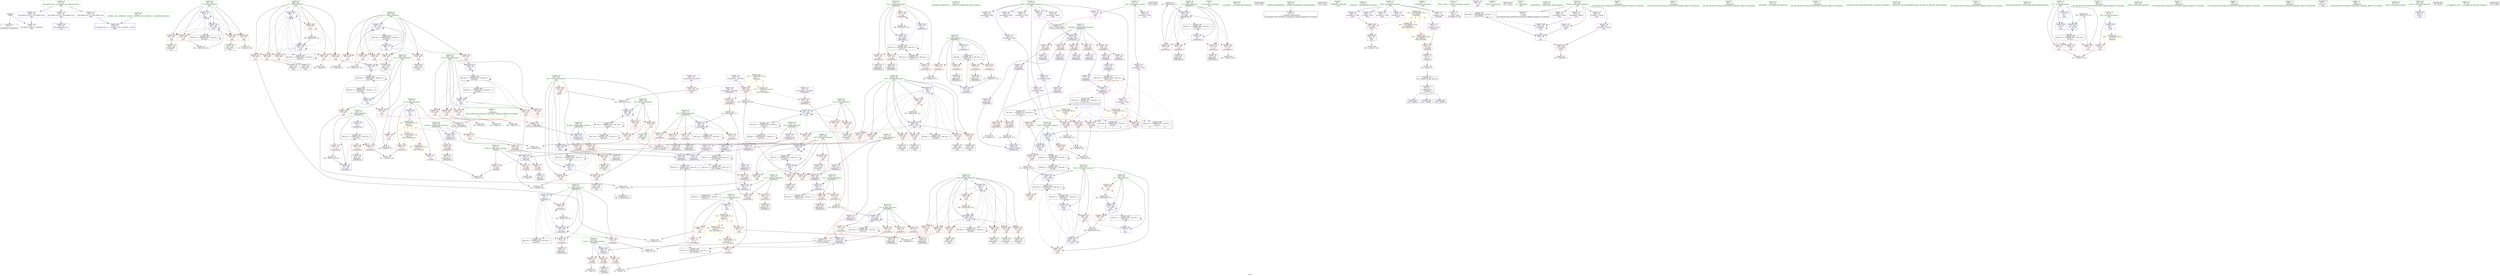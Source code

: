 digraph "SVFG" {
	label="SVFG";

	Node0x564cad70ce20 [shape=record,color=grey,label="{NodeID: 0\nNullPtr}"];
	Node0x564cad70ce20 -> Node0x564cad74b620[style=solid];
	Node0x564cad70ce20 -> Node0x564cad75a150[style=solid];
	Node0x564cad765f30 [shape=record,color=grey,label="{NodeID: 443\n413 = cmp(412, 204, )\n}"];
	Node0x564cad758ea0 [shape=record,color=red,label="{NodeID: 277\n491\<--305\n\<--Y66\nmain\n|{<s0>12}}"];
	Node0x564cad758ea0:s0 -> Node0x564cad7bd420[style=solid,color=red];
	Node0x564cad74cce0 [shape=record,color=red,label="{NodeID: 194\n261\<--116\n\<--Len\n_Z3bfsiiPA30_i\n}"];
	Node0x564cad74cce0 -> Node0x564cad763fb0[style=solid];
	Node0x564cad74a460 [shape=record,color=black,label="{NodeID: 111\n515\<--514\nidxprom84\<--\nmain\n}"];
	Node0x564cad72d6f0 [shape=record,color=green,label="{NodeID: 28\n43\<--44\n_ZNSt8ios_base4InitC1Ev\<--_ZNSt8ios_base4InitC1Ev_field_insensitive\n}"];
	Node0x564cad75a560 [shape=record,color=blue,label="{NodeID: 305\n110\<--105\nDis.addr\<--Dis\n_Z3bfsiiPA30_i\n}"];
	Node0x564cad75a560 -> Node0x564cad752480[style=dashed];
	Node0x564cad75a560 -> Node0x564cad752550[style=dashed];
	Node0x564cad75a560 -> Node0x564cad752620[style=dashed];
	Node0x564cad75a560 -> Node0x564cad7526f0[style=dashed];
	Node0x564cad75a560 -> Node0x564cad7527c0[style=dashed];
	Node0x564cad74e3a0 [shape=record,color=red,label="{NodeID: 222\n198\<--197\n\<--arrayidx23\n_Z3bfsiiPA30_i\n}"];
	Node0x564cad74e3a0 -> Node0x564cad75af20[style=solid];
	Node0x564cad74fe50 [shape=record,color=purple,label="{NodeID: 139\n209\<--29\narrayidx28\<--_ZL5XOffs\n_Z3bfsiiPA30_i\n}"];
	Node0x564cad74fe50 -> Node0x564cad74e470[style=solid];
	Node0x564cad74aac0 [shape=record,color=green,label="{NodeID: 56\n291\<--292\nX27\<--X27_field_insensitive\nmain\n}"];
	Node0x564cad74aac0 -> Node0x564cad7577e0[style=solid];
	Node0x564cad74aac0 -> Node0x564cad7578b0[style=solid];
	Node0x564cad74aac0 -> Node0x564cad757980[style=solid];
	Node0x564cad74aac0 -> Node0x564cad757a50[style=solid];
	Node0x564cad74aac0 -> Node0x564cad75c030[style=solid];
	Node0x564cad74aac0 -> Node0x564cad75c5e0[style=solid];
	Node0x564cad7bc940 [shape=record,color=black,label="{NodeID: 665\n322 = PHI()\n}"];
	Node0x564cad785100 [shape=record,color=black,label="{NodeID: 499\nMR_76V_2 = PHI(MR_76V_7, MR_76V_1, )\npts\{298 \}\n}"];
	Node0x564cad785100 -> Node0x564cad75c2a0[style=dashed];
	Node0x564cad785100 -> Node0x564cad785100[style=dashed];
	Node0x564cad7636b0 [shape=record,color=grey,label="{NodeID: 416\n267 = Binary(266, 161, )\n}"];
	Node0x564cad7636b0 -> Node0x564cad75b5a0[style=solid];
	Node0x564cad75bc20 [shape=record,color=blue,label="{NodeID: 333\n289\<--9\nY\<--\nmain\n}"];
	Node0x564cad75bc20 -> Node0x564cad757300[style=dashed];
	Node0x564cad75bc20 -> Node0x564cad7573d0[style=dashed];
	Node0x564cad75bc20 -> Node0x564cad7574a0[style=dashed];
	Node0x564cad75bc20 -> Node0x564cad757570[style=dashed];
	Node0x564cad75bc20 -> Node0x564cad757640[style=dashed];
	Node0x564cad75bc20 -> Node0x564cad757710[style=dashed];
	Node0x564cad75bc20 -> Node0x564cad75bc20[style=dashed];
	Node0x564cad75bc20 -> Node0x564cad75be90[style=dashed];
	Node0x564cad75bc20 -> Node0x564cad776ee0[style=dashed];
	Node0x564cad7578b0 [shape=record,color=red,label="{NodeID: 250\n415\<--291\n\<--X27\nmain\n}"];
	Node0x564cad7578b0 -> Node0x564cad7633b0[style=solid];
	Node0x564cad751510 [shape=record,color=red,label="{NodeID: 167\n76\<--13\n\<--N\n_Z5checkii\n}"];
	Node0x564cad751510 -> Node0x564cad764a30[style=solid];
	Node0x564cad74c180 [shape=record,color=black,label="{NodeID: 84\n208\<--207\nidxprom27\<--\n_Z3bfsiiPA30_i\n}"];
	Node0x564cad70c9c0 [shape=record,color=green,label="{NodeID: 1\n7\<--1\n__dso_handle\<--dummyObj\nGlob }"];
	Node0x564cad7660b0 [shape=record,color=grey,label="{NodeID: 444\n203 = cmp(202, 204, )\n}"];
	Node0x564cad758f70 [shape=record,color=red,label="{NodeID: 278\n497\<--305\n\<--Y66\nmain\n}"];
	Node0x564cad758f70 -> Node0x564cad74a1f0[style=solid];
	Node0x564cad74cdb0 [shape=record,color=red,label="{NodeID: 195\n139\<--118\n\<--X\n_Z3bfsiiPA30_i\n}"];
	Node0x564cad74cdb0 -> Node0x564cad765630[style=solid];
	Node0x564cad74a530 [shape=record,color=black,label="{NodeID: 112\n518\<--517\nidxprom86\<--\nmain\n}"];
	Node0x564cad72d7c0 [shape=record,color=green,label="{NodeID: 29\n49\<--50\n__cxa_atexit\<--__cxa_atexit_field_insensitive\n}"];
	Node0x564cad75a630 [shape=record,color=blue,label="{NodeID: 306\n118\<--9\nX\<--\n_Z3bfsiiPA30_i\n}"];
	Node0x564cad75a630 -> Node0x564cad777100[style=dashed];
	Node0x564cad74e470 [shape=record,color=red,label="{NodeID: 223\n210\<--209\n\<--arrayidx28\n_Z3bfsiiPA30_i\n}"];
	Node0x564cad74e470 -> Node0x564cad7639b0[style=solid];
	Node0x564cad74ff20 [shape=record,color=purple,label="{NodeID: 140\n418\<--29\narrayidx35\<--_ZL5XOffs\nmain\n}"];
	Node0x564cad74ff20 -> Node0x564cad7595f0[style=solid];
	Node0x564cad74ab90 [shape=record,color=green,label="{NodeID: 57\n293\<--294\nY28\<--Y28_field_insensitive\nmain\n}"];
	Node0x564cad74ab90 -> Node0x564cad757b20[style=solid];
	Node0x564cad74ab90 -> Node0x564cad757bf0[style=solid];
	Node0x564cad74ab90 -> Node0x564cad757cc0[style=solid];
	Node0x564cad74ab90 -> Node0x564cad757d90[style=solid];
	Node0x564cad74ab90 -> Node0x564cad75c100[style=solid];
	Node0x564cad74ab90 -> Node0x564cad75c6b0[style=solid];
	Node0x564cad7bca70 [shape=record,color=black,label="{NodeID: 666\n323 = PHI()\n}"];
	Node0x564cad785600 [shape=record,color=black,label="{NodeID: 500\nMR_78V_2 = PHI(MR_78V_7, MR_78V_1, )\npts\{300 \}\n}"];
	Node0x564cad785600 -> Node0x564cad785600[style=dashed];
	Node0x564cad785600 -> Node0x564cad791400[style=dashed];
	Node0x564cad763830 [shape=record,color=grey,label="{NodeID: 417\n453 = Binary(452, 161, )\n}"];
	Node0x564cad763830 -> Node0x564cad75c510[style=solid];
	Node0x564cad75bcf0 [shape=record,color=blue,label="{NodeID: 334\n283\<--362\nFX\<--\nmain\n}"];
	Node0x564cad75bcf0 -> Node0x564cad777bf0[style=dashed];
	Node0x564cad757980 [shape=record,color=red,label="{NodeID: 251\n440\<--291\n\<--X27\nmain\n}"];
	Node0x564cad757980 -> Node0x564cad749de0[style=solid];
	Node0x564cad7515e0 [shape=record,color=red,label="{NodeID: 168\n140\<--13\n\<--N\n_Z3bfsiiPA30_i\n}"];
	Node0x564cad7515e0 -> Node0x564cad765630[style=solid];
	Node0x564cad74c250 [shape=record,color=black,label="{NodeID: 85\n215\<--214\nidxprom29\<--\n_Z3bfsiiPA30_i\n}"];
	Node0x564cad72e420 [shape=record,color=green,label="{NodeID: 2\n9\<--1\n\<--dummyObj\nCan only get source location for instruction, argument, global var or function.|{<s0>8|<s1>8}}"];
	Node0x564cad72e420:s0 -> Node0x564cad7bd5e0[style=solid,color=red];
	Node0x564cad72e420:s1 -> Node0x564cad7bd730[style=solid,color=red];
	Node0x564cad766230 [shape=record,color=grey,label="{NodeID: 445\n448 = cmp(439, 447, )\n}"];
	Node0x564cad759040 [shape=record,color=red,label="{NodeID: 279\n506\<--305\n\<--Y66\nmain\n}"];
	Node0x564cad759040 -> Node0x564cad74a390[style=solid];
	Node0x564cad74ce80 [shape=record,color=red,label="{NodeID: 196\n150\<--118\n\<--X\n_Z3bfsiiPA30_i\n}"];
	Node0x564cad74ce80 -> Node0x564cad74bca0[style=solid];
	Node0x564cad74a600 [shape=record,color=black,label="{NodeID: 113\n525\<--524\nidxprom90\<--\nmain\n}"];
	Node0x564cad72d890 [shape=record,color=green,label="{NodeID: 30\n48\<--54\n_ZNSt8ios_base4InitD1Ev\<--_ZNSt8ios_base4InitD1Ev_field_insensitive\n}"];
	Node0x564cad72d890 -> Node0x564cad74b890[style=solid];
	Node0x564cad75a700 [shape=record,color=blue,label="{NodeID: 307\n120\<--9\nY\<--\n_Z3bfsiiPA30_i\n}"];
	Node0x564cad75a700 -> Node0x564cad74d020[style=dashed];
	Node0x564cad75a700 -> Node0x564cad74d0f0[style=dashed];
	Node0x564cad75a700 -> Node0x564cad74d1c0[style=dashed];
	Node0x564cad75a700 -> Node0x564cad75a8a0[style=dashed];
	Node0x564cad75a700 -> Node0x564cad7771f0[style=dashed];
	Node0x564cad74e540 [shape=record,color=red,label="{NodeID: 224\n217\<--216\n\<--arrayidx30\n_Z3bfsiiPA30_i\n}"];
	Node0x564cad74e540 -> Node0x564cad764130[style=solid];
	Node0x564cad74fff0 [shape=record,color=purple,label="{NodeID: 141\n216\<--30\narrayidx30\<--_ZL5YOffs\n_Z3bfsiiPA30_i\n}"];
	Node0x564cad74fff0 -> Node0x564cad74e540[style=solid];
	Node0x564cad74ac60 [shape=record,color=green,label="{NodeID: 58\n295\<--296\nL\<--L_field_insensitive\nmain\n}"];
	Node0x564cad74ac60 -> Node0x564cad757e60[style=solid];
	Node0x564cad74ac60 -> Node0x564cad757f30[style=solid];
	Node0x564cad74ac60 -> Node0x564cad75c1d0[style=solid];
	Node0x564cad74ac60 -> Node0x564cad75c780[style=solid];
	Node0x564cad7bcb40 [shape=record,color=black,label="{NodeID: 667\n342 = PHI()\n}"];
	Node0x564cad785b00 [shape=record,color=black,label="{NodeID: 501\nMR_80V_2 = PHI(MR_80V_7, MR_80V_1, )\npts\{302 \}\n}"];
	Node0x564cad785b00 -> Node0x564cad785b00[style=dashed];
	Node0x564cad785b00 -> Node0x564cad791900[style=dashed];
	Node0x564cad7639b0 [shape=record,color=grey,label="{NodeID: 418\n211 = Binary(206, 210, )\n}"];
	Node0x564cad7639b0 -> Node0x564cad75b0c0[style=solid];
	Node0x564cad75bdc0 [shape=record,color=blue,label="{NodeID: 335\n285\<--364\nFY\<--\nmain\n}"];
	Node0x564cad75bdc0 -> Node0x564cad7780f0[style=dashed];
	Node0x564cad757a50 [shape=record,color=red,label="{NodeID: 252\n467\<--291\n\<--X27\nmain\n}"];
	Node0x564cad757a50 -> Node0x564cad749f80[style=solid];
	Node0x564cad7516b0 [shape=record,color=red,label="{NodeID: 169\n327\<--13\n\<--N\nmain\n}"];
	Node0x564cad7516b0 -> Node0x564cad765ab0[style=solid];
	Node0x564cad74c320 [shape=record,color=black,label="{NodeID: 86\n226\<--225\nidxprom32\<--\n_Z3bfsiiPA30_i\n}"];
	Node0x564cad71e1b0 [shape=record,color=green,label="{NodeID: 3\n29\<--1\n_ZL5XOffs\<--dummyObj\nGlob }"];
	Node0x564cad7663b0 [shape=record,color=grey,label="{NodeID: 446\n360 = cmp(359, 9, )\n}"];
	Node0x564cad759110 [shape=record,color=red,label="{NodeID: 280\n517\<--305\n\<--Y66\nmain\n}"];
	Node0x564cad759110 -> Node0x564cad74a530[style=solid];
	Node0x564cad74cf50 [shape=record,color=red,label="{NodeID: 197\n165\<--118\n\<--X\n_Z3bfsiiPA30_i\n}"];
	Node0x564cad74cf50 -> Node0x564cad762db0[style=solid];
	Node0x564cad74a6d0 [shape=record,color=black,label="{NodeID: 114\n528\<--527\nidxprom92\<--\nmain\n}"];
	Node0x564cad72d960 [shape=record,color=green,label="{NodeID: 31\n61\<--62\n_Z5checkii\<--_Z5checkii_field_insensitive\n}"];
	Node0x564cad75a7d0 [shape=record,color=blue,label="{NodeID: 308\n155\<--157\narrayidx5\<--\n_Z3bfsiiPA30_i\n}"];
	Node0x564cad75a7d0 -> Node0x564cad78a600[style=dashed];
	Node0x564cad74e610 [shape=record,color=red,label="{NodeID: 225\n231\<--230\n\<--arrayidx35\n_Z3bfsiiPA30_i\n}"];
	Node0x564cad74e610 -> Node0x564cad766cb0[style=solid];
	Node0x564cad7500c0 [shape=record,color=purple,label="{NodeID: 142\n425\<--30\narrayidx37\<--_ZL5YOffs\nmain\n}"];
	Node0x564cad7500c0 -> Node0x564cad7596c0[style=solid];
	Node0x564cad74ad30 [shape=record,color=green,label="{NodeID: 59\n297\<--298\nD\<--D_field_insensitive\nmain\n}"];
	Node0x564cad74ad30 -> Node0x564cad758000[style=solid];
	Node0x564cad74ad30 -> Node0x564cad7580d0[style=solid];
	Node0x564cad74ad30 -> Node0x564cad7581a0[style=solid];
	Node0x564cad74ad30 -> Node0x564cad758270[style=solid];
	Node0x564cad74ad30 -> Node0x564cad75c2a0[style=solid];
	Node0x564cad74ad30 -> Node0x564cad75c510[style=solid];
	Node0x564cad7bcc10 [shape=record,color=black,label="{NodeID: 668\n431 = PHI(63, )\n}"];
	Node0x564cad795420 [shape=record,color=yellow,style=double,label="{NodeID: 585\n10V_1 = ENCHI(MR_10V_0)\npts\{180000 \}\nFun[_Z3bfsiiPA30_i]|{<s0>3}}"];
	Node0x564cad795420:s0 -> Node0x564cad7930c0[style=dashed,color=red];
	Node0x564cad786000 [shape=record,color=black,label="{NodeID: 502\nMR_82V_2 = PHI(MR_82V_4, MR_82V_1, )\npts\{304 \}\n}"];
	Node0x564cad786000 -> Node0x564cad75cac0[style=dashed];
	Node0x564cad763b30 [shape=record,color=grey,label="{NodeID: 419\n374 = Binary(373, 161, )\n}"];
	Node0x564cad763b30 -> Node0x564cad75bf60[style=solid];
	Node0x564cad75be90 [shape=record,color=blue,label="{NodeID: 336\n289\<--369\nY\<--inc\nmain\n}"];
	Node0x564cad75be90 -> Node0x564cad757300[style=dashed];
	Node0x564cad75be90 -> Node0x564cad7573d0[style=dashed];
	Node0x564cad75be90 -> Node0x564cad7574a0[style=dashed];
	Node0x564cad75be90 -> Node0x564cad757570[style=dashed];
	Node0x564cad75be90 -> Node0x564cad757640[style=dashed];
	Node0x564cad75be90 -> Node0x564cad757710[style=dashed];
	Node0x564cad75be90 -> Node0x564cad75bc20[style=dashed];
	Node0x564cad75be90 -> Node0x564cad75be90[style=dashed];
	Node0x564cad75be90 -> Node0x564cad776ee0[style=dashed];
	Node0x564cad757b20 [shape=record,color=red,label="{NodeID: 253\n403\<--293\n\<--Y28\nmain\n}"];
	Node0x564cad757b20 -> Node0x564cad7669b0[style=solid];
	Node0x564cad751780 [shape=record,color=red,label="{NodeID: 170\n481\<--13\n\<--N\nmain\n}"];
	Node0x564cad751780 -> Node0x564cad7651b0[style=solid];
	Node0x564cad74c3f0 [shape=record,color=black,label="{NodeID: 87\n229\<--228\nidxprom34\<--\n_Z3bfsiiPA30_i\n}"];
	Node0x564cad70c7f0 [shape=record,color=green,label="{NodeID: 4\n30\<--1\n_ZL5YOffs\<--dummyObj\nGlob }"];
	Node0x564cad766530 [shape=record,color=grey,label="{NodeID: 447\n357 = cmp(356, 9, )\n}"];
	Node0x564cad7591e0 [shape=record,color=red,label="{NodeID: 281\n527\<--305\n\<--Y66\nmain\n}"];
	Node0x564cad7591e0 -> Node0x564cad74a6d0[style=solid];
	Node0x564cad74d020 [shape=record,color=red,label="{NodeID: 198\n145\<--120\n\<--Y\n_Z3bfsiiPA30_i\n}"];
	Node0x564cad74d020 -> Node0x564cad764bb0[style=solid];
	Node0x564cad74a7a0 [shape=record,color=purple,label="{NodeID: 115\n45\<--4\n\<--_ZStL8__ioinit\n__cxx_global_var_init\n}"];
	Node0x564cad72da30 [shape=record,color=green,label="{NodeID: 32\n66\<--67\nX.addr\<--X.addr_field_insensitive\n_Z5checkii\n}"];
	Node0x564cad72da30 -> Node0x564cad751b90[style=solid];
	Node0x564cad72da30 -> Node0x564cad751c60[style=solid];
	Node0x564cad72da30 -> Node0x564cad751d30[style=solid];
	Node0x564cad72da30 -> Node0x564cad75a220[style=solid];
	Node0x564cad75a8a0 [shape=record,color=blue,label="{NodeID: 309\n120\<--160\nY\<--inc\n_Z3bfsiiPA30_i\n}"];
	Node0x564cad75a8a0 -> Node0x564cad74d020[style=dashed];
	Node0x564cad75a8a0 -> Node0x564cad74d0f0[style=dashed];
	Node0x564cad75a8a0 -> Node0x564cad74d1c0[style=dashed];
	Node0x564cad75a8a0 -> Node0x564cad75a8a0[style=dashed];
	Node0x564cad75a8a0 -> Node0x564cad7771f0[style=dashed];
	Node0x564cad74e6e0 [shape=record,color=red,label="{NodeID: 226\n241\<--240\n\<--arrayidx40\n_Z3bfsiiPA30_i\n}"];
	Node0x564cad74e6e0 -> Node0x564cad7642b0[style=solid];
	Node0x564cad750190 [shape=record,color=purple,label="{NodeID: 143\n550\<--32\n\<--.str\nmain\n}"];
	Node0x564cad74ae00 [shape=record,color=green,label="{NodeID: 60\n299\<--300\nXX\<--XX_field_insensitive\nmain\n}"];
	Node0x564cad74ae00 -> Node0x564cad758340[style=solid];
	Node0x564cad74ae00 -> Node0x564cad758410[style=solid];
	Node0x564cad74ae00 -> Node0x564cad7584e0[style=solid];
	Node0x564cad74ae00 -> Node0x564cad75c370[style=solid];
	Node0x564cad7bceb0 [shape=record,color=black,label="{NodeID: 669\n492 = PHI(63, )\n}"];
	Node0x564cad786500 [shape=record,color=black,label="{NodeID: 503\nMR_84V_2 = PHI(MR_84V_3, MR_84V_1, )\npts\{306 \}\n}"];
	Node0x564cad786500 -> Node0x564cad75cb90[style=dashed];
	Node0x564cad786500 -> Node0x564cad786500[style=dashed];
	Node0x564cad763cb0 [shape=record,color=grey,label="{NodeID: 420\n535 = Binary(534, 533, )\n}"];
	Node0x564cad763cb0 -> Node0x564cad75ce00[style=solid];
	Node0x564cad75bf60 [shape=record,color=blue,label="{NodeID: 337\n287\<--374\nX\<--inc20\nmain\n}"];
	Node0x564cad75bf60 -> Node0x564cad756e20[style=dashed];
	Node0x564cad75bf60 -> Node0x564cad756ef0[style=dashed];
	Node0x564cad75bf60 -> Node0x564cad756fc0[style=dashed];
	Node0x564cad75bf60 -> Node0x564cad757090[style=dashed];
	Node0x564cad75bf60 -> Node0x564cad757160[style=dashed];
	Node0x564cad75bf60 -> Node0x564cad757230[style=dashed];
	Node0x564cad75bf60 -> Node0x564cad75bf60[style=dashed];
	Node0x564cad75bf60 -> Node0x564cad776df0[style=dashed];
	Node0x564cad757bf0 [shape=record,color=red,label="{NodeID: 254\n422\<--293\n\<--Y28\nmain\n}"];
	Node0x564cad757bf0 -> Node0x564cad7630b0[style=solid];
	Node0x564cad751850 [shape=record,color=red,label="{NodeID: 171\n83\<--15\n\<--M\n_Z5checkii\n}"];
	Node0x564cad751850 -> Node0x564cad764d30[style=solid];
	Node0x564cad74c4c0 [shape=record,color=black,label="{NodeID: 88\n236\<--235\nidxprom37\<--\n_Z3bfsiiPA30_i\n}"];
	Node0x564cad71e840 [shape=record,color=green,label="{NodeID: 5\n31\<--1\n_ZSt3cin\<--dummyObj\nGlob }"];
	Node0x564cad7666b0 [shape=record,color=grey,label="{NodeID: 448\n353 = cmp(352, 354, )\n}"];
	Node0x564cad7592b0 [shape=record,color=red,label="{NodeID: 282\n539\<--305\n\<--Y66\nmain\n}"];
	Node0x564cad7592b0 -> Node0x564cad764430[style=solid];
	Node0x564cad74d0f0 [shape=record,color=red,label="{NodeID: 199\n153\<--120\n\<--Y\n_Z3bfsiiPA30_i\n}"];
	Node0x564cad74d0f0 -> Node0x564cad74bd70[style=solid];
	Node0x564cad74eba0 [shape=record,color=purple,label="{NodeID: 116\n88\<--17\narrayidx\<--Map\n_Z5checkii\n}"];
	Node0x564cad72db00 [shape=record,color=green,label="{NodeID: 33\n68\<--69\nY.addr\<--Y.addr_field_insensitive\n_Z5checkii\n}"];
	Node0x564cad72db00 -> Node0x564cad751e00[style=solid];
	Node0x564cad72db00 -> Node0x564cad751ed0[style=solid];
	Node0x564cad72db00 -> Node0x564cad751fa0[style=solid];
	Node0x564cad72db00 -> Node0x564cad75a2f0[style=solid];
	Node0x564cad75a970 [shape=record,color=blue,label="{NodeID: 310\n118\<--166\nX\<--inc7\n_Z3bfsiiPA30_i\n}"];
	Node0x564cad75a970 -> Node0x564cad777100[style=dashed];
	Node0x564cad74e7b0 [shape=record,color=red,label="{NodeID: 227\n464\<--281\n\<--Total\nmain\n}"];
	Node0x564cad74e7b0 -> Node0x564cad762c30[style=solid];
	Node0x564cad750260 [shape=record,color=purple,label="{NodeID: 144\n578\<--34\nllvm.global_ctors_0\<--llvm.global_ctors\nGlob }"];
	Node0x564cad750260 -> Node0x564cad759fb0[style=solid];
	Node0x564cad74aed0 [shape=record,color=green,label="{NodeID: 61\n301\<--302\nYY\<--YY_field_insensitive\nmain\n}"];
	Node0x564cad74aed0 -> Node0x564cad7585b0[style=solid];
	Node0x564cad74aed0 -> Node0x564cad758680[style=solid];
	Node0x564cad74aed0 -> Node0x564cad758750[style=solid];
	Node0x564cad74aed0 -> Node0x564cad75c440[style=solid];
	Node0x564cad7bcfb0 [shape=record,color=black,label="{NodeID: 670\n551 = PHI()\n}"];
	Node0x564cad786a00 [shape=record,color=black,label="{NodeID: 504\nMR_86V_2 = PHI(MR_86V_3, MR_86V_1, )\npts\{308 \}\n}"];
	Node0x564cad786a00 -> Node0x564cad7794f0[style=dashed];
	Node0x564cad786a00 -> Node0x564cad786a00[style=dashed];
	Node0x564cad763e30 [shape=record,color=grey,label="{NodeID: 421\n369 = Binary(368, 161, )\n}"];
	Node0x564cad763e30 -> Node0x564cad75be90[style=solid];
	Node0x564cad75c030 [shape=record,color=blue,label="{NodeID: 338\n291\<--9\nX27\<--\nmain\n}"];
	Node0x564cad75c030 -> Node0x564cad7577e0[style=dashed];
	Node0x564cad75c030 -> Node0x564cad7578b0[style=dashed];
	Node0x564cad75c030 -> Node0x564cad757980[style=dashed];
	Node0x564cad75c030 -> Node0x564cad75c5e0[style=dashed];
	Node0x564cad75c030 -> Node0x564cad776fd0[style=dashed];
	Node0x564cad757cc0 [shape=record,color=red,label="{NodeID: 255\n443\<--293\n\<--Y28\nmain\n}"];
	Node0x564cad757cc0 -> Node0x564cad749eb0[style=solid];
	Node0x564cad751920 [shape=record,color=red,label="{NodeID: 172\n146\<--15\n\<--M\n_Z3bfsiiPA30_i\n}"];
	Node0x564cad751920 -> Node0x564cad764bb0[style=solid];
	Node0x564cad74c590 [shape=record,color=black,label="{NodeID: 89\n239\<--238\nidxprom39\<--\n_Z3bfsiiPA30_i\n}"];
	Node0x564cad70cce0 [shape=record,color=green,label="{NodeID: 6\n32\<--1\n.str\<--dummyObj\nGlob }"];
	Node0x564cad766830 [shape=record,color=grey,label="{NodeID: 449\n512 = cmp(511, 9, )\n}"];
	Node0x564cad759380 [shape=record,color=red,label="{NodeID: 283\n521\<--307\n\<--Temp\nmain\n}"];
	Node0x564cad759380 -> Node0x564cad765db0[style=solid];
	Node0x564cad74d1c0 [shape=record,color=red,label="{NodeID: 200\n159\<--120\n\<--Y\n_Z3bfsiiPA30_i\n}"];
	Node0x564cad74d1c0 -> Node0x564cad762f30[style=solid];
	Node0x564cad74ec70 [shape=record,color=purple,label="{NodeID: 117\n91\<--17\narrayidx7\<--Map\n_Z5checkii\n}"];
	Node0x564cad74ec70 -> Node0x564cad752070[style=solid];
	Node0x564cad72dbd0 [shape=record,color=green,label="{NodeID: 34\n100\<--101\n_Z3bfsiiPA30_i\<--_Z3bfsiiPA30_i_field_insensitive\n}"];
	Node0x564cad75aa40 [shape=record,color=blue,label="{NodeID: 311\n175\<--9\narrayidx12\<--\n_Z3bfsiiPA30_i\n}"];
	Node0x564cad75aa40 -> Node0x564cad780cf0[style=dashed];
	Node0x564cad74e880 [shape=record,color=red,label="{NodeID: 228\n534\<--281\n\<--Total\nmain\n}"];
	Node0x564cad74e880 -> Node0x564cad763cb0[style=solid];
	Node0x564cad750330 [shape=record,color=purple,label="{NodeID: 145\n579\<--34\nllvm.global_ctors_1\<--llvm.global_ctors\nGlob }"];
	Node0x564cad750330 -> Node0x564cad75a080[style=solid];
	Node0x564cad74afa0 [shape=record,color=green,label="{NodeID: 62\n303\<--304\nX62\<--X62_field_insensitive\nmain\n}"];
	Node0x564cad74afa0 -> Node0x564cad758820[style=solid];
	Node0x564cad74afa0 -> Node0x564cad7588f0[style=solid];
	Node0x564cad74afa0 -> Node0x564cad7589c0[style=solid];
	Node0x564cad74afa0 -> Node0x564cad758a90[style=solid];
	Node0x564cad74afa0 -> Node0x564cad758b60[style=solid];
	Node0x564cad74afa0 -> Node0x564cad758c30[style=solid];
	Node0x564cad74afa0 -> Node0x564cad758d00[style=solid];
	Node0x564cad74afa0 -> Node0x564cad75cac0[style=solid];
	Node0x564cad74afa0 -> Node0x564cad75cfa0[style=solid];
	Node0x564cad7bd080 [shape=record,color=black,label="{NodeID: 671\n64 = PHI(220, 429, 490, )\n0th arg _Z5checkii }"];
	Node0x564cad7bd080 -> Node0x564cad75a220[style=solid];
	Node0x564cad786f00 [shape=record,color=black,label="{NodeID: 505\nMR_89V_2 = PHI(MR_89V_6, MR_89V_1, )\npts\{280000 \}\n}"];
	Node0x564cad786f00 -> Node0x564cad75c920[style=dashed];
	Node0x564cad786f00 -> Node0x564cad75c9f0[style=dashed];
	Node0x564cad763fb0 [shape=record,color=grey,label="{NodeID: 422\n262 = Binary(261, 161, )\n}"];
	Node0x564cad763fb0 -> Node0x564cad75b4d0[style=solid];
	Node0x564cad75c100 [shape=record,color=blue,label="{NodeID: 339\n293\<--9\nY28\<--\nmain\n}"];
	Node0x564cad75c100 -> Node0x564cad757b20[style=dashed];
	Node0x564cad75c100 -> Node0x564cad757bf0[style=dashed];
	Node0x564cad75c100 -> Node0x564cad757cc0[style=dashed];
	Node0x564cad75c100 -> Node0x564cad75c6b0[style=dashed];
	Node0x564cad75c100 -> Node0x564cad784730[style=dashed];
	Node0x564cad757d90 [shape=record,color=red,label="{NodeID: 256\n470\<--293\n\<--Y28\nmain\n}"];
	Node0x564cad757d90 -> Node0x564cad74a050[style=solid];
	Node0x564cad7519f0 [shape=record,color=red,label="{NodeID: 173\n333\<--15\n\<--M\nmain\n}"];
	Node0x564cad7519f0 -> Node0x564cad7657b0[style=solid];
	Node0x564cad74c660 [shape=record,color=black,label="{NodeID: 90\n245\<--244\nidxprom42\<--\n_Z3bfsiiPA30_i\n}"];
	Node0x564cad70cd70 [shape=record,color=green,label="{NodeID: 7\n35\<--1\n\<--dummyObj\nCan only get source location for instruction, argument, global var or function.}"];
	Node0x564cad7669b0 [shape=record,color=grey,label="{NodeID: 450\n405 = cmp(403, 404, )\n}"];
	Node0x564cad7669b0 -> Node0x564cad754300[style=solid];
	Node0x564cad759450 [shape=record,color=red,label="{NodeID: 284\n533\<--307\n\<--Temp\nmain\n}"];
	Node0x564cad759450 -> Node0x564cad763cb0[style=solid];
	Node0x564cad74d290 [shape=record,color=red,label="{NodeID: 201\n186\<--122\n\<--I\n_Z3bfsiiPA30_i\n}"];
	Node0x564cad74d290 -> Node0x564cad765930[style=solid];
	Node0x564cad74ed40 [shape=record,color=purple,label="{NodeID: 118\n338\<--17\narrayidx\<--Map\nmain\n}"];
	Node0x564cad72dca0 [shape=record,color=green,label="{NodeID: 35\n106\<--107\nSX.addr\<--SX.addr_field_insensitive\n_Z3bfsiiPA30_i\n}"];
	Node0x564cad72dca0 -> Node0x564cad752140[style=solid];
	Node0x564cad72dca0 -> Node0x564cad752210[style=solid];
	Node0x564cad72dca0 -> Node0x564cad75a3c0[style=solid];
	Node0x564cad77dff0 [shape=record,color=black,label="{NodeID: 478\nMR_22V_3 = PHI(MR_22V_4, MR_22V_2, )\npts\{117 \}\n}"];
	Node0x564cad77dff0 -> Node0x564cad752890[style=dashed];
	Node0x564cad77dff0 -> Node0x564cad7799f0[style=dashed];
	Node0x564cad75ab10 [shape=record,color=blue,label="{NodeID: 312\n178\<--177\narrayidx13\<--\n_Z3bfsiiPA30_i\n}"];
	Node0x564cad75ab10 -> Node0x564cad7802f0[style=dashed];
	Node0x564cad74e950 [shape=record,color=red,label="{NodeID: 229\n549\<--281\n\<--Total\nmain\n}"];
	Node0x564cad750400 [shape=record,color=purple,label="{NodeID: 146\n580\<--34\nllvm.global_ctors_2\<--llvm.global_ctors\nGlob }"];
	Node0x564cad750400 -> Node0x564cad75a150[style=solid];
	Node0x564cad74b070 [shape=record,color=green,label="{NodeID: 63\n305\<--306\nY66\<--Y66_field_insensitive\nmain\n}"];
	Node0x564cad74b070 -> Node0x564cad758dd0[style=solid];
	Node0x564cad74b070 -> Node0x564cad758ea0[style=solid];
	Node0x564cad74b070 -> Node0x564cad758f70[style=solid];
	Node0x564cad74b070 -> Node0x564cad759040[style=solid];
	Node0x564cad74b070 -> Node0x564cad759110[style=solid];
	Node0x564cad74b070 -> Node0x564cad7591e0[style=solid];
	Node0x564cad74b070 -> Node0x564cad7592b0[style=solid];
	Node0x564cad74b070 -> Node0x564cad75cb90[style=solid];
	Node0x564cad74b070 -> Node0x564cad75ced0[style=solid];
	Node0x564cad7bd420 [shape=record,color=black,label="{NodeID: 672\n65 = PHI(221, 430, 491, )\n1st arg _Z5checkii }"];
	Node0x564cad7bd420 -> Node0x564cad75a2f0[style=solid];
	Node0x564cad764130 [shape=record,color=grey,label="{NodeID: 423\n218 = Binary(213, 217, )\n}"];
	Node0x564cad764130 -> Node0x564cad75b190[style=solid];
	Node0x564cad75c1d0 [shape=record,color=blue,label="{NodeID: 340\n295\<--9\nL\<--\nmain\n}"];
	Node0x564cad75c1d0 -> Node0x564cad757e60[style=dashed];
	Node0x564cad75c1d0 -> Node0x564cad75c780[style=dashed];
	Node0x564cad75c1d0 -> Node0x564cad784c00[style=dashed];
	Node0x564cad757e60 [shape=record,color=red,label="{NodeID: 257\n460\<--295\n\<--L\nmain\n}"];
	Node0x564cad757e60 -> Node0x564cad762ab0[style=solid];
	Node0x564cad751ac0 [shape=record,color=red,label="{NodeID: 174\n487\<--15\n\<--M\nmain\n}"];
	Node0x564cad751ac0 -> Node0x564cad764eb0[style=solid];
	Node0x564cad74c730 [shape=record,color=black,label="{NodeID: 91\n248\<--247\nidxprom44\<--\n_Z3bfsiiPA30_i\n}"];
	Node0x564cad71e690 [shape=record,color=green,label="{NodeID: 8\n95\<--1\n\<--dummyObj\nCan only get source location for instruction, argument, global var or function.}"];
	Node0x564cad766b30 [shape=record,color=grey,label="{NodeID: 451\n401 = cmp(399, 400, )\n}"];
	Node0x564cad759520 [shape=record,color=red,label="{NodeID: 285\n351\<--350\n\<--arrayidx15\nmain\n}"];
	Node0x564cad759520 -> Node0x564cad7499d0[style=solid];
	Node0x564cad74d360 [shape=record,color=red,label="{NodeID: 202\n190\<--122\n\<--I\n_Z3bfsiiPA30_i\n}"];
	Node0x564cad74d360 -> Node0x564cad74bfe0[style=solid];
	Node0x564cad74ee10 [shape=record,color=purple,label="{NodeID: 119\n341\<--17\narrayidx10\<--Map\nmain\n}"];
	Node0x564cad72dd70 [shape=record,color=green,label="{NodeID: 36\n108\<--109\nSY.addr\<--SY.addr_field_insensitive\n_Z3bfsiiPA30_i\n}"];
	Node0x564cad72dd70 -> Node0x564cad7522e0[style=solid];
	Node0x564cad72dd70 -> Node0x564cad7523b0[style=solid];
	Node0x564cad72dd70 -> Node0x564cad75a490[style=solid];
	Node0x564cad77e4f0 [shape=record,color=black,label="{NodeID: 479\nMR_28V_3 = PHI(MR_28V_4, MR_28V_2, )\npts\{123 \}\n}"];
	Node0x564cad77e4f0 -> Node0x564cad74d290[style=dashed];
	Node0x564cad77e4f0 -> Node0x564cad74d360[style=dashed];
	Node0x564cad77e4f0 -> Node0x564cad74d430[style=dashed];
	Node0x564cad77e4f0 -> Node0x564cad74d500[style=dashed];
	Node0x564cad77e4f0 -> Node0x564cad75b670[style=dashed];
	Node0x564cad75abe0 [shape=record,color=blue,label="{NodeID: 313\n181\<--180\narrayidx14\<--\n_Z3bfsiiPA30_i\n}"];
	Node0x564cad75abe0 -> Node0x564cad7807f0[style=dashed];
	Node0x564cad74ea20 [shape=record,color=red,label="{NodeID: 230\n379\<--283\n\<--FX\nmain\n}"];
	Node0x564cad74ea20 -> Node0x564cad766fb0[style=solid];
	Node0x564cad7504d0 [shape=record,color=purple,label="{NodeID: 147\n178\<--112\narrayidx13\<--Xs\n_Z3bfsiiPA30_i\n}"];
	Node0x564cad7504d0 -> Node0x564cad75ab10[style=solid];
	Node0x564cad74b140 [shape=record,color=green,label="{NodeID: 64\n307\<--308\nTemp\<--Temp_field_insensitive\nmain\n}"];
	Node0x564cad74b140 -> Node0x564cad759380[style=solid];
	Node0x564cad74b140 -> Node0x564cad759450[style=solid];
	Node0x564cad74b140 -> Node0x564cad75cc60[style=solid];
	Node0x564cad74b140 -> Node0x564cad75cd30[style=solid];
	Node0x564cad7bd5e0 [shape=record,color=black,label="{NodeID: 673\n103 = PHI(9, 382, )\n0th arg _Z3bfsiiPA30_i }"];
	Node0x564cad7bd5e0 -> Node0x564cad75a3c0[style=solid];
	Node0x564cad7642b0 [shape=record,color=grey,label="{NodeID: 424\n242 = Binary(241, 161, )\n}"];
	Node0x564cad7642b0 -> Node0x564cad75b260[style=solid];
	Node0x564cad75c2a0 [shape=record,color=blue,label="{NodeID: 341\n297\<--9\nD\<--\nmain\n}"];
	Node0x564cad75c2a0 -> Node0x564cad758000[style=dashed];
	Node0x564cad75c2a0 -> Node0x564cad7580d0[style=dashed];
	Node0x564cad75c2a0 -> Node0x564cad7581a0[style=dashed];
	Node0x564cad75c2a0 -> Node0x564cad758270[style=dashed];
	Node0x564cad75c2a0 -> Node0x564cad75c2a0[style=dashed];
	Node0x564cad75c2a0 -> Node0x564cad75c510[style=dashed];
	Node0x564cad75c2a0 -> Node0x564cad785100[style=dashed];
	Node0x564cad757f30 [shape=record,color=red,label="{NodeID: 258\n463\<--295\n\<--L\nmain\n}"];
	Node0x564cad757f30 -> Node0x564cad762c30[style=solid];
	Node0x564cad751b90 [shape=record,color=red,label="{NodeID: 175\n72\<--66\n\<--X.addr\n_Z5checkii\n}"];
	Node0x564cad751b90 -> Node0x564cad7648b0[style=solid];
	Node0x564cad74c800 [shape=record,color=black,label="{NodeID: 92\n253\<--252\nidxprom46\<--\n_Z3bfsiiPA30_i\n}"];
	Node0x564cad72e200 [shape=record,color=green,label="{NodeID: 9\n98\<--1\n\<--dummyObj\nCan only get source location for instruction, argument, global var or function.}"];
	Node0x564cad766cb0 [shape=record,color=grey,label="{NodeID: 452\n232 = cmp(231, 9, )\n}"];
	Node0x564cad7595f0 [shape=record,color=red,label="{NodeID: 286\n419\<--418\n\<--arrayidx35\nmain\n}"];
	Node0x564cad7595f0 -> Node0x564cad7633b0[style=solid];
	Node0x564cad74d430 [shape=record,color=red,label="{NodeID: 203\n195\<--122\n\<--I\n_Z3bfsiiPA30_i\n}"];
	Node0x564cad74d430 -> Node0x564cad74c0b0[style=solid];
	Node0x564cad74eee0 [shape=record,color=purple,label="{NodeID: 120\n347\<--17\narrayidx13\<--Map\nmain\n}"];
	Node0x564cad72de40 [shape=record,color=green,label="{NodeID: 37\n110\<--111\nDis.addr\<--Dis.addr_field_insensitive\n_Z3bfsiiPA30_i\n}"];
	Node0x564cad72de40 -> Node0x564cad752480[style=solid];
	Node0x564cad72de40 -> Node0x564cad752550[style=solid];
	Node0x564cad72de40 -> Node0x564cad752620[style=solid];
	Node0x564cad72de40 -> Node0x564cad7526f0[style=solid];
	Node0x564cad72de40 -> Node0x564cad7527c0[style=solid];
	Node0x564cad72de40 -> Node0x564cad75a560[style=solid];
	Node0x564cad77e9f0 [shape=record,color=black,label="{NodeID: 480\nMR_30V_2 = PHI(MR_30V_3, MR_30V_1, )\npts\{125 \}\n}"];
	Node0x564cad77e9f0 -> Node0x564cad75ae50[style=dashed];
	Node0x564cad75acb0 [shape=record,color=blue,label="{NodeID: 314\n116\<--161\nLen\<--\n_Z3bfsiiPA30_i\n}"];
	Node0x564cad75acb0 -> Node0x564cad77dff0[style=dashed];
	Node0x564cad756980 [shape=record,color=red,label="{NodeID: 231\n382\<--283\n\<--FX\nmain\n|{<s0>9}}"];
	Node0x564cad756980:s0 -> Node0x564cad7bd5e0[style=solid,color=red];
	Node0x564cad7505a0 [shape=record,color=purple,label="{NodeID: 148\n192\<--112\narrayidx20\<--Xs\n_Z3bfsiiPA30_i\n}"];
	Node0x564cad7505a0 -> Node0x564cad74e2d0[style=solid];
	Node0x564cad74b210 [shape=record,color=green,label="{NodeID: 65\n311\<--312\n_ZNSirsERi\<--_ZNSirsERi_field_insensitive\n}"];
	Node0x564cad7bd730 [shape=record,color=black,label="{NodeID: 674\n104 = PHI(9, 383, )\n1st arg _Z3bfsiiPA30_i }"];
	Node0x564cad7bd730 -> Node0x564cad75a490[style=solid];
	Node0x564cad764430 [shape=record,color=grey,label="{NodeID: 425\n540 = Binary(539, 161, )\n}"];
	Node0x564cad764430 -> Node0x564cad75ced0[style=solid];
	Node0x564cad75c370 [shape=record,color=blue,label="{NodeID: 342\n299\<--420\nXX\<--add\nmain\n}"];
	Node0x564cad75c370 -> Node0x564cad758340[style=dashed];
	Node0x564cad75c370 -> Node0x564cad758410[style=dashed];
	Node0x564cad75c370 -> Node0x564cad7584e0[style=dashed];
	Node0x564cad75c370 -> Node0x564cad75c370[style=dashed];
	Node0x564cad75c370 -> Node0x564cad791400[style=dashed];
	Node0x564cad758000 [shape=record,color=red,label="{NodeID: 259\n412\<--297\n\<--D\nmain\n}"];
	Node0x564cad758000 -> Node0x564cad765f30[style=solid];
	Node0x564cad751c60 [shape=record,color=red,label="{NodeID: 176\n75\<--66\n\<--X.addr\n_Z5checkii\n}"];
	Node0x564cad751c60 -> Node0x564cad764a30[style=solid];
	Node0x564cad74c8d0 [shape=record,color=black,label="{NodeID: 93\n258\<--257\nidxprom48\<--\n_Z3bfsiiPA30_i\n}"];
	Node0x564cad72e2d0 [shape=record,color=green,label="{NodeID: 10\n157\<--1\n\<--dummyObj\nCan only get source location for instruction, argument, global var or function.}"];
	Node0x564cad766e30 [shape=record,color=grey,label="{NodeID: 453\n393 = cmp(392, 9, )\n}"];
	Node0x564cad7596c0 [shape=record,color=red,label="{NodeID: 287\n426\<--425\n\<--arrayidx37\nmain\n}"];
	Node0x564cad7596c0 -> Node0x564cad7630b0[style=solid];
	Node0x564cad74d500 [shape=record,color=red,label="{NodeID: 204\n271\<--122\n\<--I\n_Z3bfsiiPA30_i\n}"];
	Node0x564cad74d500 -> Node0x564cad763230[style=solid];
	Node0x564cad74efb0 [shape=record,color=purple,label="{NodeID: 121\n350\<--17\narrayidx15\<--Map\nmain\n}"];
	Node0x564cad74efb0 -> Node0x564cad759520[style=solid];
	Node0x564cad7491d0 [shape=record,color=green,label="{NodeID: 38\n112\<--113\nXs\<--Xs_field_insensitive\n_Z3bfsiiPA30_i\n}"];
	Node0x564cad7491d0 -> Node0x564cad7504d0[style=solid];
	Node0x564cad7491d0 -> Node0x564cad7505a0[style=solid];
	Node0x564cad7491d0 -> Node0x564cad750670[style=solid];
	Node0x564cad77eef0 [shape=record,color=black,label="{NodeID: 481\nMR_32V_2 = PHI(MR_32V_3, MR_32V_1, )\npts\{127 \}\n}"];
	Node0x564cad77eef0 -> Node0x564cad75af20[style=dashed];
	Node0x564cad75ad80 [shape=record,color=blue,label="{NodeID: 315\n122\<--9\nI\<--\n_Z3bfsiiPA30_i\n}"];
	Node0x564cad75ad80 -> Node0x564cad77e4f0[style=dashed];
	Node0x564cad756a10 [shape=record,color=red,label="{NodeID: 232\n392\<--283\n\<--FX\nmain\n}"];
	Node0x564cad756a10 -> Node0x564cad766e30[style=solid];
	Node0x564cad750670 [shape=record,color=purple,label="{NodeID: 149\n254\<--112\narrayidx47\<--Xs\n_Z3bfsiiPA30_i\n}"];
	Node0x564cad750670 -> Node0x564cad75b330[style=solid];
	Node0x564cad74b2e0 [shape=record,color=green,label="{NodeID: 66\n343\<--344\n_ZStrsIcSt11char_traitsIcEERSt13basic_istreamIT_T0_ES6_RS3_\<--_ZStrsIcSt11char_traitsIcEERSt13basic_istreamIT_T0_ES6_RS3__field_insensitive\n}"];
	Node0x564cad7bd880 [shape=record,color=black,label="{NodeID: 675\n105 = PHI(377, 384, )\n2nd arg _Z3bfsiiPA30_i }"];
	Node0x564cad7bd880 -> Node0x564cad75a560[style=solid];
	Node0x564cad7645b0 [shape=record,color=grey,label="{NodeID: 426\n545 = Binary(544, 161, )\n}"];
	Node0x564cad7645b0 -> Node0x564cad75cfa0[style=solid];
	Node0x564cad75c440 [shape=record,color=blue,label="{NodeID: 343\n301\<--427\nYY\<--add38\nmain\n}"];
	Node0x564cad75c440 -> Node0x564cad7585b0[style=dashed];
	Node0x564cad75c440 -> Node0x564cad758680[style=dashed];
	Node0x564cad75c440 -> Node0x564cad758750[style=dashed];
	Node0x564cad75c440 -> Node0x564cad75c440[style=dashed];
	Node0x564cad75c440 -> Node0x564cad791900[style=dashed];
	Node0x564cad7580d0 [shape=record,color=red,label="{NodeID: 260\n416\<--297\n\<--D\nmain\n}"];
	Node0x564cad7580d0 -> Node0x564cad749aa0[style=solid];
	Node0x564cad751d30 [shape=record,color=red,label="{NodeID: 177\n86\<--66\n\<--X.addr\n_Z5checkii\n}"];
	Node0x564cad751d30 -> Node0x564cad74b960[style=solid];
	Node0x564cad74c9a0 [shape=record,color=black,label="{NodeID: 94\n337\<--336\nidxprom\<--\nmain\n}"];
	Node0x564cad71f410 [shape=record,color=green,label="{NodeID: 11\n161\<--1\n\<--dummyObj\nCan only get source location for instruction, argument, global var or function.}"];
	Node0x564cad766fb0 [shape=record,color=grey,label="{NodeID: 454\n380 = cmp(379, 9, )\n}"];
	Node0x564cad759790 [shape=record,color=red,label="{NodeID: 288\n439\<--438\n\<--arrayidx44\nmain\n}"];
	Node0x564cad759790 -> Node0x564cad766230[style=solid];
	Node0x564cad74d5d0 [shape=record,color=red,label="{NodeID: 205\n206\<--124\n\<--X18\n_Z3bfsiiPA30_i\n}"];
	Node0x564cad74d5d0 -> Node0x564cad7639b0[style=solid];
	Node0x564cad74f080 [shape=record,color=purple,label="{NodeID: 122\n377\<--19\n\<--ADis\nmain\n|{<s0>8}}"];
	Node0x564cad74f080:s0 -> Node0x564cad7bd880[style=solid,color=red];
	Node0x564cad749260 [shape=record,color=green,label="{NodeID: 39\n114\<--115\nYs\<--Ys_field_insensitive\n_Z3bfsiiPA30_i\n}"];
	Node0x564cad749260 -> Node0x564cad750740[style=solid];
	Node0x564cad749260 -> Node0x564cad750810[style=solid];
	Node0x564cad749260 -> Node0x564cad7508e0[style=solid];
	Node0x564cad77f3f0 [shape=record,color=black,label="{NodeID: 482\nMR_34V_2 = PHI(MR_34V_4, MR_34V_1, )\npts\{129 \}\n}"];
	Node0x564cad77f3f0 -> Node0x564cad75aff0[style=dashed];
	Node0x564cad75ae50 [shape=record,color=blue,label="{NodeID: 316\n124\<--193\nX18\<--\n_Z3bfsiiPA30_i\n}"];
	Node0x564cad75ae50 -> Node0x564cad74d5d0[style=dashed];
	Node0x564cad75ae50 -> Node0x564cad74d6a0[style=dashed];
	Node0x564cad75ae50 -> Node0x564cad77e9f0[style=dashed];
	Node0x564cad756ae0 [shape=record,color=red,label="{NodeID: 233\n400\<--283\n\<--FX\nmain\n}"];
	Node0x564cad756ae0 -> Node0x564cad766b30[style=solid];
	Node0x564cad750740 [shape=record,color=purple,label="{NodeID: 150\n181\<--114\narrayidx14\<--Ys\n_Z3bfsiiPA30_i\n}"];
	Node0x564cad750740 -> Node0x564cad75abe0[style=solid];
	Node0x564cad74b3b0 [shape=record,color=green,label="{NodeID: 67\n390\<--391\nllvm.memset.p0i8.i64\<--llvm.memset.p0i8.i64_field_insensitive\n}"];
	Node0x564cad764730 [shape=record,color=grey,label="{NodeID: 427\n556 = Binary(555, 161, )\n}"];
	Node0x564cad764730 -> Node0x564cad75d070[style=solid];
	Node0x564cad75c510 [shape=record,color=blue,label="{NodeID: 344\n297\<--453\nD\<--inc53\nmain\n}"];
	Node0x564cad75c510 -> Node0x564cad758000[style=dashed];
	Node0x564cad75c510 -> Node0x564cad7580d0[style=dashed];
	Node0x564cad75c510 -> Node0x564cad7581a0[style=dashed];
	Node0x564cad75c510 -> Node0x564cad758270[style=dashed];
	Node0x564cad75c510 -> Node0x564cad75c2a0[style=dashed];
	Node0x564cad75c510 -> Node0x564cad75c510[style=dashed];
	Node0x564cad75c510 -> Node0x564cad785100[style=dashed];
	Node0x564cad7581a0 [shape=record,color=red,label="{NodeID: 261\n423\<--297\n\<--D\nmain\n}"];
	Node0x564cad7581a0 -> Node0x564cad749b70[style=solid];
	Node0x564cad751e00 [shape=record,color=red,label="{NodeID: 178\n79\<--68\n\<--Y.addr\n_Z5checkii\n}"];
	Node0x564cad751e00 -> Node0x564cad765030[style=solid];
	Node0x564cad74ca70 [shape=record,color=black,label="{NodeID: 95\n340\<--339\nidxprom9\<--\nmain\n}"];
	Node0x564cad71f4e0 [shape=record,color=green,label="{NodeID: 12\n204\<--1\n\<--dummyObj\nCan only get source location for instruction, argument, global var or function.}"];
	Node0x564cad791400 [shape=record,color=black,label="{NodeID: 538\nMR_78V_3 = PHI(MR_78V_6, MR_78V_2, )\npts\{300 \}\n}"];
	Node0x564cad791400 -> Node0x564cad7584e0[style=dashed];
	Node0x564cad791400 -> Node0x564cad75c370[style=dashed];
	Node0x564cad791400 -> Node0x564cad785600[style=dashed];
	Node0x564cad791400 -> Node0x564cad791400[style=dashed];
	Node0x564cad777100 [shape=record,color=black,label="{NodeID: 455\nMR_24V_3 = PHI(MR_24V_4, MR_24V_2, )\npts\{119 \}\n}"];
	Node0x564cad777100 -> Node0x564cad74cdb0[style=dashed];
	Node0x564cad777100 -> Node0x564cad74ce80[style=dashed];
	Node0x564cad777100 -> Node0x564cad74cf50[style=dashed];
	Node0x564cad777100 -> Node0x564cad75a970[style=dashed];
	Node0x564cad759860 [shape=record,color=red,label="{NodeID: 289\n446\<--445\n\<--arrayidx48\nmain\n}"];
	Node0x564cad759860 -> Node0x564cad763530[style=solid];
	Node0x564cad74d6a0 [shape=record,color=red,label="{NodeID: 206\n235\<--124\n\<--X18\n_Z3bfsiiPA30_i\n}"];
	Node0x564cad74d6a0 -> Node0x564cad74c4c0[style=solid];
	Node0x564cad74f150 [shape=record,color=purple,label="{NodeID: 123\n505\<--19\narrayidx79\<--ADis\nmain\n}"];
	Node0x564cad7492f0 [shape=record,color=green,label="{NodeID: 40\n116\<--117\nLen\<--Len_field_insensitive\n_Z3bfsiiPA30_i\n}"];
	Node0x564cad7492f0 -> Node0x564cad752890[style=solid];
	Node0x564cad7492f0 -> Node0x564cad74cb40[style=solid];
	Node0x564cad7492f0 -> Node0x564cad74cc10[style=solid];
	Node0x564cad7492f0 -> Node0x564cad74cce0[style=solid];
	Node0x564cad7492f0 -> Node0x564cad75acb0[style=solid];
	Node0x564cad7492f0 -> Node0x564cad75b4d0[style=solid];
	Node0x564cad77f8f0 [shape=record,color=black,label="{NodeID: 483\nMR_36V_2 = PHI(MR_36V_3, MR_36V_1, )\npts\{131 \}\n}"];
	Node0x564cad77f8f0 -> Node0x564cad75b0c0[style=dashed];
	Node0x564cad77f8f0 -> Node0x564cad77f8f0[style=dashed];
	Node0x564cad75af20 [shape=record,color=blue,label="{NodeID: 317\n126\<--198\nY21\<--\n_Z3bfsiiPA30_i\n}"];
	Node0x564cad75af20 -> Node0x564cad74d770[style=dashed];
	Node0x564cad75af20 -> Node0x564cad74d840[style=dashed];
	Node0x564cad75af20 -> Node0x564cad77eef0[style=dashed];
	Node0x564cad756bb0 [shape=record,color=red,label="{NodeID: 234\n511\<--283\n\<--FX\nmain\n}"];
	Node0x564cad756bb0 -> Node0x564cad766830[style=solid];
	Node0x564cad750810 [shape=record,color=purple,label="{NodeID: 151\n197\<--114\narrayidx23\<--Ys\n_Z3bfsiiPA30_i\n}"];
	Node0x564cad750810 -> Node0x564cad74e3a0[style=solid];
	Node0x564cad74b480 [shape=record,color=green,label="{NodeID: 68\n552\<--553\nprintf\<--printf_field_insensitive\n}"];
	Node0x564cad7648b0 [shape=record,color=grey,label="{NodeID: 428\n73 = cmp(72, 9, )\n}"];
	Node0x564cad75c5e0 [shape=record,color=blue,label="{NodeID: 345\n291\<--456\nX27\<--\nmain\n}"];
	Node0x564cad75c5e0 -> Node0x564cad7577e0[style=dashed];
	Node0x564cad75c5e0 -> Node0x564cad7578b0[style=dashed];
	Node0x564cad75c5e0 -> Node0x564cad757980[style=dashed];
	Node0x564cad75c5e0 -> Node0x564cad757a50[style=dashed];
	Node0x564cad75c5e0 -> Node0x564cad75c5e0[style=dashed];
	Node0x564cad75c5e0 -> Node0x564cad776fd0[style=dashed];
	Node0x564cad758270 [shape=record,color=red,label="{NodeID: 262\n452\<--297\n\<--D\nmain\n}"];
	Node0x564cad758270 -> Node0x564cad763830[style=solid];
	Node0x564cad751ed0 [shape=record,color=red,label="{NodeID: 179\n82\<--68\n\<--Y.addr\n_Z5checkii\n}"];
	Node0x564cad751ed0 -> Node0x564cad764d30[style=solid];
	Node0x564cad749830 [shape=record,color=black,label="{NodeID: 96\n346\<--345\nidxprom12\<--\nmain\n}"];
	Node0x564cad71f610 [shape=record,color=green,label="{NodeID: 13\n354\<--1\n\<--dummyObj\nCan only get source location for instruction, argument, global var or function.}"];
	Node0x564cad791900 [shape=record,color=black,label="{NodeID: 539\nMR_80V_3 = PHI(MR_80V_6, MR_80V_2, )\npts\{302 \}\n}"];
	Node0x564cad791900 -> Node0x564cad758750[style=dashed];
	Node0x564cad791900 -> Node0x564cad75c440[style=dashed];
	Node0x564cad791900 -> Node0x564cad785b00[style=dashed];
	Node0x564cad791900 -> Node0x564cad791900[style=dashed];
	Node0x564cad7771f0 [shape=record,color=black,label="{NodeID: 456\nMR_26V_2 = PHI(MR_26V_4, MR_26V_1, )\npts\{121 \}\n}"];
	Node0x564cad7771f0 -> Node0x564cad75a700[style=dashed];
	Node0x564cad759930 [shape=record,color=red,label="{NodeID: 290\n500\<--499\n\<--arrayidx75\nmain\n}"];
	Node0x564cad759930 -> Node0x564cad765c30[style=solid];
	Node0x564cad74d770 [shape=record,color=red,label="{NodeID: 207\n213\<--126\n\<--Y21\n_Z3bfsiiPA30_i\n}"];
	Node0x564cad74d770 -> Node0x564cad764130[style=solid];
	Node0x564cad74f220 [shape=record,color=purple,label="{NodeID: 124\n508\<--19\narrayidx81\<--ADis\nmain\n}"];
	Node0x564cad74f220 -> Node0x564cad759a00[style=solid];
	Node0x564cad749380 [shape=record,color=green,label="{NodeID: 41\n118\<--119\nX\<--X_field_insensitive\n_Z3bfsiiPA30_i\n}"];
	Node0x564cad749380 -> Node0x564cad74cdb0[style=solid];
	Node0x564cad749380 -> Node0x564cad74ce80[style=solid];
	Node0x564cad749380 -> Node0x564cad74cf50[style=solid];
	Node0x564cad749380 -> Node0x564cad75a630[style=solid];
	Node0x564cad749380 -> Node0x564cad75a970[style=solid];
	Node0x564cad77fdf0 [shape=record,color=black,label="{NodeID: 484\nMR_38V_2 = PHI(MR_38V_3, MR_38V_1, )\npts\{133 \}\n}"];
	Node0x564cad77fdf0 -> Node0x564cad75b190[style=dashed];
	Node0x564cad77fdf0 -> Node0x564cad77fdf0[style=dashed];
	Node0x564cad75aff0 [shape=record,color=blue,label="{NodeID: 318\n128\<--9\nD\<--\n_Z3bfsiiPA30_i\n}"];
	Node0x564cad75aff0 -> Node0x564cad74d910[style=dashed];
	Node0x564cad75aff0 -> Node0x564cad74d9e0[style=dashed];
	Node0x564cad75aff0 -> Node0x564cad74dab0[style=dashed];
	Node0x564cad75aff0 -> Node0x564cad74db80[style=dashed];
	Node0x564cad75aff0 -> Node0x564cad75b5a0[style=dashed];
	Node0x564cad75aff0 -> Node0x564cad77f3f0[style=dashed];
	Node0x564cad756c80 [shape=record,color=red,label="{NodeID: 235\n383\<--285\n\<--FY\nmain\n|{<s0>9}}"];
	Node0x564cad756c80:s0 -> Node0x564cad7bd730[style=solid,color=red];
	Node0x564cad7508e0 [shape=record,color=purple,label="{NodeID: 152\n259\<--114\narrayidx49\<--Ys\n_Z3bfsiiPA30_i\n}"];
	Node0x564cad7508e0 -> Node0x564cad75b400[style=solid];
	Node0x564cad74b550 [shape=record,color=green,label="{NodeID: 69\n36\<--574\n_GLOBAL__sub_I_xreborner_3_0.cpp\<--_GLOBAL__sub_I_xreborner_3_0.cpp_field_insensitive\n}"];
	Node0x564cad74b550 -> Node0x564cad75a080[style=solid];
	Node0x564cad764a30 [shape=record,color=grey,label="{NodeID: 429\n77 = cmp(75, 76, )\n}"];
	Node0x564cad75c6b0 [shape=record,color=blue,label="{NodeID: 346\n293\<--458\nY28\<--\nmain\n}"];
	Node0x564cad75c6b0 -> Node0x564cad757b20[style=dashed];
	Node0x564cad75c6b0 -> Node0x564cad757bf0[style=dashed];
	Node0x564cad75c6b0 -> Node0x564cad757cc0[style=dashed];
	Node0x564cad75c6b0 -> Node0x564cad757d90[style=dashed];
	Node0x564cad75c6b0 -> Node0x564cad75c6b0[style=dashed];
	Node0x564cad75c6b0 -> Node0x564cad784730[style=dashed];
	Node0x564cad758340 [shape=record,color=red,label="{NodeID: 263\n429\<--299\n\<--XX\nmain\n|{<s0>11}}"];
	Node0x564cad758340:s0 -> Node0x564cad7bd080[style=solid,color=red];
	Node0x564cad751fa0 [shape=record,color=red,label="{NodeID: 180\n89\<--68\n\<--Y.addr\n_Z5checkii\n}"];
	Node0x564cad751fa0 -> Node0x564cad74ba30[style=solid];
	Node0x564cad749900 [shape=record,color=black,label="{NodeID: 97\n349\<--348\nidxprom14\<--\nmain\n}"];
	Node0x564cad71f6e0 [shape=record,color=green,label="{NodeID: 14\n388\<--1\n\<--dummyObj\nCan only get source location for instruction, argument, global var or function.}"];
	Node0x564cad759a00 [shape=record,color=red,label="{NodeID: 291\n509\<--508\n\<--arrayidx81\nmain\n}"];
	Node0x564cad759a00 -> Node0x564cad75cc60[style=solid];
	Node0x564cad74d840 [shape=record,color=red,label="{NodeID: 208\n238\<--126\n\<--Y21\n_Z3bfsiiPA30_i\n}"];
	Node0x564cad74d840 -> Node0x564cad74c590[style=solid];
	Node0x564cad74f2f0 [shape=record,color=purple,label="{NodeID: 125\n384\<--22\n\<--BDis\nmain\n|{<s0>9}}"];
	Node0x564cad74f2f0:s0 -> Node0x564cad7bd880[style=solid,color=red];
	Node0x564cad749410 [shape=record,color=green,label="{NodeID: 42\n120\<--121\nY\<--Y_field_insensitive\n_Z3bfsiiPA30_i\n}"];
	Node0x564cad749410 -> Node0x564cad74d020[style=solid];
	Node0x564cad749410 -> Node0x564cad74d0f0[style=solid];
	Node0x564cad749410 -> Node0x564cad74d1c0[style=solid];
	Node0x564cad749410 -> Node0x564cad75a700[style=solid];
	Node0x564cad749410 -> Node0x564cad75a8a0[style=solid];
	Node0x564cad794510 [shape=record,color=yellow,style=double,label="{NodeID: 568\n10V_1 = ENCHI(MR_10V_0)\npts\{180000 \}\nFun[main]|{|<s1>8|<s2>9|<s3>11|<s4>12}}"];
	Node0x564cad794510 -> Node0x564cad759520[style=dashed];
	Node0x564cad794510:s1 -> Node0x564cad795420[style=dashed,color=red];
	Node0x564cad794510:s2 -> Node0x564cad795420[style=dashed,color=red];
	Node0x564cad794510:s3 -> Node0x564cad7930c0[style=dashed,color=red];
	Node0x564cad794510:s4 -> Node0x564cad7930c0[style=dashed,color=red];
	Node0x564cad7802f0 [shape=record,color=black,label="{NodeID: 485\nMR_41V_3 = PHI(MR_41V_4, MR_41V_2, )\npts\{1130000 \}\n}"];
	Node0x564cad7802f0 -> Node0x564cad74e2d0[style=dashed];
	Node0x564cad7802f0 -> Node0x564cad77adf0[style=dashed];
	Node0x564cad75b0c0 [shape=record,color=blue,label="{NodeID: 319\n130\<--211\nXX\<--add\n_Z3bfsiiPA30_i\n}"];
	Node0x564cad75b0c0 -> Node0x564cad74dc50[style=dashed];
	Node0x564cad75b0c0 -> Node0x564cad74dd20[style=dashed];
	Node0x564cad75b0c0 -> Node0x564cad74ddf0[style=dashed];
	Node0x564cad75b0c0 -> Node0x564cad74dec0[style=dashed];
	Node0x564cad75b0c0 -> Node0x564cad75b0c0[style=dashed];
	Node0x564cad75b0c0 -> Node0x564cad77f8f0[style=dashed];
	Node0x564cad756d50 [shape=record,color=red,label="{NodeID: 236\n404\<--285\n\<--FY\nmain\n}"];
	Node0x564cad756d50 -> Node0x564cad7669b0[style=solid];
	Node0x564cad7509b0 [shape=record,color=purple,label="{NodeID: 153\n152\<--149\narrayidx\<--\n_Z3bfsiiPA30_i\n}"];
	Node0x564cad74b620 [shape=record,color=black,label="{NodeID: 70\n2\<--3\ndummyVal\<--dummyVal\n}"];
	Node0x564cad764bb0 [shape=record,color=grey,label="{NodeID: 430\n147 = cmp(145, 146, )\n}"];
	Node0x564cad75c780 [shape=record,color=blue,label="{NodeID: 347\n295\<--461\nL\<--inc55\nmain\n}"];
	Node0x564cad75c780 -> Node0x564cad757e60[style=dashed];
	Node0x564cad75c780 -> Node0x564cad757f30[style=dashed];
	Node0x564cad75c780 -> Node0x564cad75c780[style=dashed];
	Node0x564cad75c780 -> Node0x564cad784c00[style=dashed];
	Node0x564cad758410 [shape=record,color=red,label="{NodeID: 264\n433\<--299\n\<--XX\nmain\n}"];
	Node0x564cad758410 -> Node0x564cad749c40[style=solid];
	Node0x564cad752070 [shape=record,color=red,label="{NodeID: 181\n92\<--91\n\<--arrayidx7\n_Z5checkii\n}"];
	Node0x564cad752070 -> Node0x564cad74bb00[style=solid];
	Node0x564cad7499d0 [shape=record,color=black,label="{NodeID: 98\n352\<--351\nconv\<--\nmain\n}"];
	Node0x564cad7499d0 -> Node0x564cad7666b0[style=solid];
	Node0x564cad71e330 [shape=record,color=green,label="{NodeID: 15\n389\<--1\n\<--dummyObj\nCan only get source location for instruction, argument, global var or function.}"];
	Node0x564cad792300 [shape=record,color=yellow,style=double,label="{NodeID: 541\n2V_1 = ENCHI(MR_2V_0)\npts\{14 \}\nFun[_Z5checkii]}"];
	Node0x564cad792300 -> Node0x564cad751510[style=dashed];
	Node0x564cad777bf0 [shape=record,color=black,label="{NodeID: 458\nMR_62V_5 = PHI(MR_62V_7, MR_62V_4, )\npts\{284 \}\n}"];
	Node0x564cad777bf0 -> Node0x564cad74ea20[style=dashed];
	Node0x564cad777bf0 -> Node0x564cad756980[style=dashed];
	Node0x564cad777bf0 -> Node0x564cad756a10[style=dashed];
	Node0x564cad777bf0 -> Node0x564cad756ae0[style=dashed];
	Node0x564cad777bf0 -> Node0x564cad756bb0[style=dashed];
	Node0x564cad777bf0 -> Node0x564cad75bcf0[style=dashed];
	Node0x564cad777bf0 -> Node0x564cad777bf0[style=dashed];
	Node0x564cad777bf0 -> Node0x564cad7825f0[style=dashed];
	Node0x564cad759ad0 [shape=record,color=red,label="{NodeID: 292\n520\<--519\n\<--arrayidx87\nmain\n}"];
	Node0x564cad759ad0 -> Node0x564cad765db0[style=solid];
	Node0x564cad74d910 [shape=record,color=red,label="{NodeID: 209\n202\<--128\n\<--D\n_Z3bfsiiPA30_i\n}"];
	Node0x564cad74d910 -> Node0x564cad7660b0[style=solid];
	Node0x564cad74f3c0 [shape=record,color=purple,label="{NodeID: 126\n435\<--22\narrayidx42\<--BDis\nmain\n}"];
	Node0x564cad7494a0 [shape=record,color=green,label="{NodeID: 43\n122\<--123\nI\<--I_field_insensitive\n_Z3bfsiiPA30_i\n}"];
	Node0x564cad7494a0 -> Node0x564cad74d290[style=solid];
	Node0x564cad7494a0 -> Node0x564cad74d360[style=solid];
	Node0x564cad7494a0 -> Node0x564cad74d430[style=solid];
	Node0x564cad7494a0 -> Node0x564cad74d500[style=solid];
	Node0x564cad7494a0 -> Node0x564cad75ad80[style=solid];
	Node0x564cad7494a0 -> Node0x564cad75b670[style=solid];
	Node0x564cad7807f0 [shape=record,color=black,label="{NodeID: 486\nMR_43V_3 = PHI(MR_43V_4, MR_43V_2, )\npts\{1150000 \}\n}"];
	Node0x564cad7807f0 -> Node0x564cad74e3a0[style=dashed];
	Node0x564cad7807f0 -> Node0x564cad77b2f0[style=dashed];
	Node0x564cad75b190 [shape=record,color=blue,label="{NodeID: 320\n132\<--218\nYY\<--add31\n_Z3bfsiiPA30_i\n}"];
	Node0x564cad75b190 -> Node0x564cad74df90[style=dashed];
	Node0x564cad75b190 -> Node0x564cad74e060[style=dashed];
	Node0x564cad75b190 -> Node0x564cad74e130[style=dashed];
	Node0x564cad75b190 -> Node0x564cad74e200[style=dashed];
	Node0x564cad75b190 -> Node0x564cad75b190[style=dashed];
	Node0x564cad75b190 -> Node0x564cad77fdf0[style=dashed];
	Node0x564cad756e20 [shape=record,color=red,label="{NodeID: 237\n326\<--287\n\<--X\nmain\n}"];
	Node0x564cad756e20 -> Node0x564cad765ab0[style=solid];
	Node0x564cad750a80 [shape=record,color=purple,label="{NodeID: 154\n155\<--149\narrayidx5\<--\n_Z3bfsiiPA30_i\n}"];
	Node0x564cad750a80 -> Node0x564cad75a7d0[style=solid];
	Node0x564cad74b6f0 [shape=record,color=black,label="{NodeID: 71\n278\<--9\nmain_ret\<--\nmain\n}"];
	Node0x564cad764d30 [shape=record,color=grey,label="{NodeID: 431\n84 = cmp(82, 83, )\n}"];
	Node0x564cad75c850 [shape=record,color=blue,label="{NodeID: 348\n281\<--465\nTotal\<--add56\nmain\n}"];
	Node0x564cad75c850 -> Node0x564cad74e7b0[style=dashed];
	Node0x564cad75c850 -> Node0x564cad74e950[style=dashed];
	Node0x564cad75c850 -> Node0x564cad75c850[style=dashed];
	Node0x564cad75c850 -> Node0x564cad778af0[style=dashed];
	Node0x564cad75c850 -> Node0x564cad7820f0[style=dashed];
	Node0x564cad7584e0 [shape=record,color=red,label="{NodeID: 265\n456\<--299\n\<--XX\nmain\n}"];
	Node0x564cad7584e0 -> Node0x564cad75c5e0[style=solid];
	Node0x564cad752140 [shape=record,color=red,label="{NodeID: 182\n170\<--106\n\<--SX.addr\n_Z3bfsiiPA30_i\n}"];
	Node0x564cad752140 -> Node0x564cad74be40[style=solid];
	Node0x564cad749aa0 [shape=record,color=black,label="{NodeID: 99\n417\<--416\nidxprom34\<--\nmain\n}"];
	Node0x564cad71e400 [shape=record,color=green,label="{NodeID: 16\n408\<--1\n\<--dummyObj\nCan only get source location for instruction, argument, global var or function.}"];
	Node0x564cad792e20 [shape=record,color=yellow,style=double,label="{NodeID: 542\n4V_1 = ENCHI(MR_4V_0)\npts\{16 \}\nFun[_Z5checkii]}"];
	Node0x564cad792e20 -> Node0x564cad751850[style=dashed];
	Node0x564cad7780f0 [shape=record,color=black,label="{NodeID: 459\nMR_64V_5 = PHI(MR_64V_7, MR_64V_4, )\npts\{286 \}\n}"];
	Node0x564cad7780f0 -> Node0x564cad756c80[style=dashed];
	Node0x564cad7780f0 -> Node0x564cad756d50[style=dashed];
	Node0x564cad7780f0 -> Node0x564cad75bdc0[style=dashed];
	Node0x564cad7780f0 -> Node0x564cad7780f0[style=dashed];
	Node0x564cad7780f0 -> Node0x564cad7768f0[style=dashed];
	Node0x564cad759ba0 [shape=record,color=red,label="{NodeID: 293\n530\<--529\n\<--arrayidx93\nmain\n}"];
	Node0x564cad759ba0 -> Node0x564cad75cd30[style=solid];
	Node0x564cad74d9e0 [shape=record,color=red,label="{NodeID: 210\n207\<--128\n\<--D\n_Z3bfsiiPA30_i\n}"];
	Node0x564cad74d9e0 -> Node0x564cad74c180[style=solid];
	Node0x564cad74f490 [shape=record,color=purple,label="{NodeID: 127\n438\<--22\narrayidx44\<--BDis\nmain\n}"];
	Node0x564cad74f490 -> Node0x564cad759790[style=solid];
	Node0x564cad749530 [shape=record,color=green,label="{NodeID: 44\n124\<--125\nX18\<--X18_field_insensitive\n_Z3bfsiiPA30_i\n}"];
	Node0x564cad749530 -> Node0x564cad74d5d0[style=solid];
	Node0x564cad749530 -> Node0x564cad74d6a0[style=solid];
	Node0x564cad749530 -> Node0x564cad75ae50[style=solid];
	Node0x564cad7946d0 [shape=record,color=yellow,style=double,label="{NodeID: 570\n12V_1 = ENCHI(MR_12V_0)\npts\{1 \}\nFun[_Z3bfsiiPA30_i]}"];
	Node0x564cad7946d0 -> Node0x564cad74e470[style=dashed];
	Node0x564cad7946d0 -> Node0x564cad74e540[style=dashed];
	Node0x564cad780cf0 [shape=record,color=black,label="{NodeID: 487\nMR_45V_6 = PHI(MR_45V_7, MR_45V_5, )\npts\{21 24 \}\n|{|<s1>8|<s2>8|<s3>9|<s4>9|<s5>9|<s6>9|<s7>9|<s8>9|<s9>9}}"];
	Node0x564cad780cf0 -> Node0x564cad77b7f0[style=dashed];
	Node0x564cad780cf0:s1 -> Node0x564cad79b150[style=dashed,color=blue];
	Node0x564cad780cf0:s2 -> Node0x564cad79b2b0[style=dashed,color=blue];
	Node0x564cad780cf0:s3 -> Node0x564cad759790[style=dashed,color=blue];
	Node0x564cad780cf0:s4 -> Node0x564cad759860[style=dashed,color=blue];
	Node0x564cad780cf0:s5 -> Node0x564cad759a00[style=dashed,color=blue];
	Node0x564cad780cf0:s6 -> Node0x564cad759ad0[style=dashed,color=blue];
	Node0x564cad780cf0:s7 -> Node0x564cad759ba0[style=dashed,color=blue];
	Node0x564cad780cf0:s8 -> Node0x564cad7816f0[style=dashed,color=blue];
	Node0x564cad780cf0:s9 -> Node0x564cad781bf0[style=dashed,color=blue];
	Node0x564cad75b260 [shape=record,color=blue,label="{NodeID: 321\n249\<--242\narrayidx45\<--add41\n_Z3bfsiiPA30_i\n}"];
	Node0x564cad75b260 -> Node0x564cad77b7f0[style=dashed];
	Node0x564cad756ef0 [shape=record,color=red,label="{NodeID: 238\n336\<--287\n\<--X\nmain\n}"];
	Node0x564cad756ef0 -> Node0x564cad74c9a0[style=solid];
	Node0x564cad750b50 [shape=record,color=purple,label="{NodeID: 155\n172\<--169\narrayidx10\<--\n_Z3bfsiiPA30_i\n}"];
	Node0x564cad74b7c0 [shape=record,color=black,label="{NodeID: 72\n27\<--25\n\<--Marks\nCan only get source location for instruction, argument, global var or function.}"];
	Node0x564cad764eb0 [shape=record,color=grey,label="{NodeID: 432\n488 = cmp(486, 487, )\n}"];
	Node0x564cad75c920 [shape=record,color=blue,label="{NodeID: 349\n472\<--161\narrayidx60\<--\nmain\n}"];
	Node0x564cad75c920 -> Node0x564cad75c920[style=dashed];
	Node0x564cad75c920 -> Node0x564cad75c9f0[style=dashed];
	Node0x564cad7585b0 [shape=record,color=red,label="{NodeID: 266\n430\<--301\n\<--YY\nmain\n|{<s0>11}}"];
	Node0x564cad7585b0:s0 -> Node0x564cad7bd420[style=solid,color=red];
	Node0x564cad752210 [shape=record,color=red,label="{NodeID: 183\n177\<--106\n\<--SX.addr\n_Z3bfsiiPA30_i\n}"];
	Node0x564cad752210 -> Node0x564cad75ab10[style=solid];
	Node0x564cad749b70 [shape=record,color=black,label="{NodeID: 100\n424\<--423\nidxprom36\<--\nmain\n}"];
	Node0x564cad71e4d0 [shape=record,color=green,label="{NodeID: 17\n4\<--6\n_ZStL8__ioinit\<--_ZStL8__ioinit_field_insensitive\nGlob }"];
	Node0x564cad71e4d0 -> Node0x564cad74a7a0[style=solid];
	Node0x564cad759c70 [shape=record,color=blue,label="{NodeID: 294\n8\<--9\nNN\<--\nGlob }"];
	Node0x564cad759c70 -> Node0x564cad7932b0[style=dashed];
	Node0x564cad74dab0 [shape=record,color=red,label="{NodeID: 211\n214\<--128\n\<--D\n_Z3bfsiiPA30_i\n}"];
	Node0x564cad74dab0 -> Node0x564cad74c250[style=solid];
	Node0x564cad74f560 [shape=record,color=purple,label="{NodeID: 128\n442\<--22\narrayidx46\<--BDis\nmain\n}"];
	Node0x564cad7495c0 [shape=record,color=green,label="{NodeID: 45\n126\<--127\nY21\<--Y21_field_insensitive\n_Z3bfsiiPA30_i\n}"];
	Node0x564cad7495c0 -> Node0x564cad74d770[style=solid];
	Node0x564cad7495c0 -> Node0x564cad74d840[style=solid];
	Node0x564cad7495c0 -> Node0x564cad75af20[style=solid];
	Node0x564cad7947e0 [shape=record,color=yellow,style=double,label="{NodeID: 571\n2V_1 = ENCHI(MR_2V_0)\npts\{14 \}\nFun[_Z3bfsiiPA30_i]|{|<s1>3}}"];
	Node0x564cad7947e0 -> Node0x564cad7515e0[style=dashed];
	Node0x564cad7947e0:s1 -> Node0x564cad792300[style=dashed,color=red];
	Node0x564cad7811f0 [shape=record,color=black,label="{NodeID: 488\nMR_50V_3 = PHI(MR_50V_4, MR_50V_2, )\npts\{12 \}\n}"];
	Node0x564cad7811f0 -> Node0x564cad7512a0[style=dashed];
	Node0x564cad7811f0 -> Node0x564cad751370[style=dashed];
	Node0x564cad7811f0 -> Node0x564cad751440[style=dashed];
	Node0x564cad7811f0 -> Node0x564cad75d070[style=dashed];
	Node0x564cad75b330 [shape=record,color=blue,label="{NodeID: 322\n254\<--251\narrayidx47\<--\n_Z3bfsiiPA30_i\n}"];
	Node0x564cad75b330 -> Node0x564cad77adf0[style=dashed];
	Node0x564cad756fc0 [shape=record,color=red,label="{NodeID: 239\n345\<--287\n\<--X\nmain\n}"];
	Node0x564cad756fc0 -> Node0x564cad749830[style=solid];
	Node0x564cad750c20 [shape=record,color=purple,label="{NodeID: 156\n175\<--169\narrayidx12\<--\n_Z3bfsiiPA30_i\n}"];
	Node0x564cad750c20 -> Node0x564cad75aa40[style=solid];
	Node0x564cad74b890 [shape=record,color=black,label="{NodeID: 73\n47\<--48\n\<--_ZNSt8ios_base4InitD1Ev\nCan only get source location for instruction, argument, global var or function.}"];
	Node0x564cad78a600 [shape=record,color=black,label="{NodeID: 516\nMR_45V_3 = PHI(MR_45V_4, MR_45V_2, )\npts\{21 24 \}\n}"];
	Node0x564cad78a600 -> Node0x564cad75a7d0[style=dashed];
	Node0x564cad78a600 -> Node0x564cad75aa40[style=dashed];
	Node0x564cad78a600 -> Node0x564cad78a600[style=dashed];
	Node0x564cad765030 [shape=record,color=grey,label="{NodeID: 433\n80 = cmp(79, 9, )\n}"];
	Node0x564cad75c9f0 [shape=record,color=blue,label="{NodeID: 350\n476\<--161\n\<--\nmain\n}"];
	Node0x564cad75c9f0 -> Node0x564cad759930[style=dashed];
	Node0x564cad75c9f0 -> Node0x564cad786f00[style=dashed];
	Node0x564cad758680 [shape=record,color=red,label="{NodeID: 267\n436\<--301\n\<--YY\nmain\n}"];
	Node0x564cad758680 -> Node0x564cad749d10[style=solid];
	Node0x564cad7522e0 [shape=record,color=red,label="{NodeID: 184\n173\<--108\n\<--SY.addr\n_Z3bfsiiPA30_i\n}"];
	Node0x564cad7522e0 -> Node0x564cad74bf10[style=solid];
	Node0x564cad749c40 [shape=record,color=black,label="{NodeID: 101\n434\<--433\nidxprom41\<--\nmain\n}"];
	Node0x564cad72df40 [shape=record,color=green,label="{NodeID: 18\n8\<--10\nNN\<--NN_field_insensitive\nGlob }"];
	Node0x564cad72df40 -> Node0x564cad7511d0[style=solid];
	Node0x564cad72df40 -> Node0x564cad759c70[style=solid];
	Node0x564cad778af0 [shape=record,color=black,label="{NodeID: 461\nMR_60V_8 = PHI(MR_60V_10, MR_60V_7, )\npts\{282 \}\n}"];
	Node0x564cad778af0 -> Node0x564cad74e880[style=dashed];
	Node0x564cad778af0 -> Node0x564cad74e950[style=dashed];
	Node0x564cad778af0 -> Node0x564cad75ce00[style=dashed];
	Node0x564cad778af0 -> Node0x564cad778af0[style=dashed];
	Node0x564cad778af0 -> Node0x564cad7820f0[style=dashed];
	Node0x564cad759d40 [shape=record,color=blue,label="{NodeID: 295\n11\<--9\nTT\<--\nGlob }"];
	Node0x564cad759d40 -> Node0x564cad75b810[style=dashed];
	Node0x564cad74db80 [shape=record,color=red,label="{NodeID: 212\n266\<--128\n\<--D\n_Z3bfsiiPA30_i\n}"];
	Node0x564cad74db80 -> Node0x564cad7636b0[style=solid];
	Node0x564cad74f630 [shape=record,color=purple,label="{NodeID: 129\n445\<--22\narrayidx48\<--BDis\nmain\n}"];
	Node0x564cad74f630 -> Node0x564cad759860[style=solid];
	Node0x564cad749690 [shape=record,color=green,label="{NodeID: 46\n128\<--129\nD\<--D_field_insensitive\n_Z3bfsiiPA30_i\n}"];
	Node0x564cad749690 -> Node0x564cad74d910[style=solid];
	Node0x564cad749690 -> Node0x564cad74d9e0[style=solid];
	Node0x564cad749690 -> Node0x564cad74dab0[style=solid];
	Node0x564cad749690 -> Node0x564cad74db80[style=solid];
	Node0x564cad749690 -> Node0x564cad75aff0[style=solid];
	Node0x564cad749690 -> Node0x564cad75b5a0[style=solid];
	Node0x564cad7948c0 [shape=record,color=yellow,style=double,label="{NodeID: 572\n4V_1 = ENCHI(MR_4V_0)\npts\{16 \}\nFun[_Z3bfsiiPA30_i]|{|<s1>3}}"];
	Node0x564cad7948c0 -> Node0x564cad751920[style=dashed];
	Node0x564cad7948c0:s1 -> Node0x564cad792e20[style=dashed,color=red];
	Node0x564cad7816f0 [shape=record,color=black,label="{NodeID: 489\nMR_54V_2 = PHI(MR_54V_5, MR_54V_1, )\npts\{21 \}\n|{<s0>8|<s1>8}}"];
	Node0x564cad7816f0:s0 -> Node0x564cad75aa40[style=dashed,color=red];
	Node0x564cad7816f0:s1 -> Node0x564cad78a600[style=dashed,color=red];
	Node0x564cad754300 [shape=record,color=black,label="{NodeID: 406\n407 = PHI(408, 405, )\n}"];
	Node0x564cad75b400 [shape=record,color=blue,label="{NodeID: 323\n259\<--256\narrayidx49\<--\n_Z3bfsiiPA30_i\n}"];
	Node0x564cad75b400 -> Node0x564cad77b2f0[style=dashed];
	Node0x564cad757090 [shape=record,color=red,label="{NodeID: 240\n356\<--287\n\<--X\nmain\n}"];
	Node0x564cad757090 -> Node0x564cad766530[style=solid];
	Node0x564cad750cf0 [shape=record,color=purple,label="{NodeID: 157\n227\<--224\narrayidx33\<--\n_Z3bfsiiPA30_i\n}"];
	Node0x564cad74b960 [shape=record,color=black,label="{NodeID: 74\n87\<--86\nidxprom\<--\n_Z5checkii\n}"];
	Node0x564cad7651b0 [shape=record,color=grey,label="{NodeID: 434\n482 = cmp(480, 481, )\n}"];
	Node0x564cad75cac0 [shape=record,color=blue,label="{NodeID: 351\n303\<--9\nX62\<--\nmain\n}"];
	Node0x564cad75cac0 -> Node0x564cad758820[style=dashed];
	Node0x564cad75cac0 -> Node0x564cad7588f0[style=dashed];
	Node0x564cad75cac0 -> Node0x564cad7589c0[style=dashed];
	Node0x564cad75cac0 -> Node0x564cad758a90[style=dashed];
	Node0x564cad75cac0 -> Node0x564cad758b60[style=dashed];
	Node0x564cad75cac0 -> Node0x564cad758c30[style=dashed];
	Node0x564cad75cac0 -> Node0x564cad758d00[style=dashed];
	Node0x564cad75cac0 -> Node0x564cad75cfa0[style=dashed];
	Node0x564cad75cac0 -> Node0x564cad786000[style=dashed];
	Node0x564cad758750 [shape=record,color=red,label="{NodeID: 268\n458\<--301\n\<--YY\nmain\n}"];
	Node0x564cad758750 -> Node0x564cad75c6b0[style=solid];
	Node0x564cad7523b0 [shape=record,color=red,label="{NodeID: 185\n180\<--108\n\<--SY.addr\n_Z3bfsiiPA30_i\n}"];
	Node0x564cad7523b0 -> Node0x564cad75abe0[style=solid];
	Node0x564cad749d10 [shape=record,color=black,label="{NodeID: 102\n437\<--436\nidxprom43\<--\nmain\n}"];
	Node0x564cad72e010 [shape=record,color=green,label="{NodeID: 19\n11\<--12\nTT\<--TT_field_insensitive\nGlob }"];
	Node0x564cad72e010 -> Node0x564cad7512a0[style=solid];
	Node0x564cad72e010 -> Node0x564cad751370[style=solid];
	Node0x564cad72e010 -> Node0x564cad751440[style=solid];
	Node0x564cad72e010 -> Node0x564cad759d40[style=solid];
	Node0x564cad72e010 -> Node0x564cad75b810[style=solid];
	Node0x564cad72e010 -> Node0x564cad75d070[style=solid];
	Node0x564cad7930c0 [shape=record,color=yellow,style=double,label="{NodeID: 545\n10V_1 = ENCHI(MR_10V_0)\npts\{180000 \}\nFun[_Z5checkii]}"];
	Node0x564cad7930c0 -> Node0x564cad752070[style=dashed];
	Node0x564cad759e10 [shape=record,color=blue,label="{NodeID: 296\n13\<--9\nN\<--\nGlob }"];
	Node0x564cad759e10 -> Node0x564cad793470[style=dashed];
	Node0x564cad74dc50 [shape=record,color=red,label="{NodeID: 213\n220\<--130\n\<--XX\n_Z3bfsiiPA30_i\n|{<s0>3}}"];
	Node0x564cad74dc50:s0 -> Node0x564cad7bd080[style=solid,color=red];
	Node0x564cad74f700 [shape=record,color=purple,label="{NodeID: 130\n516\<--22\narrayidx85\<--BDis\nmain\n}"];
	Node0x564cad749760 [shape=record,color=green,label="{NodeID: 47\n130\<--131\nXX\<--XX_field_insensitive\n_Z3bfsiiPA30_i\n}"];
	Node0x564cad749760 -> Node0x564cad74dc50[style=solid];
	Node0x564cad749760 -> Node0x564cad74dd20[style=solid];
	Node0x564cad749760 -> Node0x564cad74ddf0[style=solid];
	Node0x564cad749760 -> Node0x564cad74dec0[style=solid];
	Node0x564cad749760 -> Node0x564cad75b0c0[style=solid];
	Node0x564cad781bf0 [shape=record,color=black,label="{NodeID: 490\nMR_56V_2 = PHI(MR_56V_5, MR_56V_1, )\npts\{24 \}\n|{<s0>8|<s1>8}}"];
	Node0x564cad781bf0:s0 -> Node0x564cad75aa40[style=dashed,color=red];
	Node0x564cad781bf0:s1 -> Node0x564cad78a600[style=dashed,color=red];
	Node0x564cad7548a0 [shape=record,color=black,label="{NodeID: 407\n97 = PHI(98, 98, 98, 98, 94, )\n}"];
	Node0x564cad7548a0 -> Node0x564cad74bbd0[style=solid];
	Node0x564cad75b4d0 [shape=record,color=blue,label="{NodeID: 324\n116\<--262\nLen\<--inc50\n_Z3bfsiiPA30_i\n}"];
	Node0x564cad75b4d0 -> Node0x564cad7799f0[style=dashed];
	Node0x564cad757160 [shape=record,color=red,label="{NodeID: 241\n362\<--287\n\<--X\nmain\n}"];
	Node0x564cad757160 -> Node0x564cad75bcf0[style=solid];
	Node0x564cad750dc0 [shape=record,color=purple,label="{NodeID: 158\n230\<--224\narrayidx35\<--\n_Z3bfsiiPA30_i\n}"];
	Node0x564cad750dc0 -> Node0x564cad74e610[style=solid];
	Node0x564cad74ba30 [shape=record,color=black,label="{NodeID: 75\n90\<--89\nidxprom6\<--\n_Z5checkii\n}"];
	Node0x564cad765330 [shape=record,color=grey,label="{NodeID: 435\n317 = cmp(315, 316, )\n}"];
	Node0x564cad75cb90 [shape=record,color=blue,label="{NodeID: 352\n305\<--9\nY66\<--\nmain\n}"];
	Node0x564cad75cb90 -> Node0x564cad758dd0[style=dashed];
	Node0x564cad75cb90 -> Node0x564cad758ea0[style=dashed];
	Node0x564cad75cb90 -> Node0x564cad758f70[style=dashed];
	Node0x564cad75cb90 -> Node0x564cad759040[style=dashed];
	Node0x564cad75cb90 -> Node0x564cad759110[style=dashed];
	Node0x564cad75cb90 -> Node0x564cad7591e0[style=dashed];
	Node0x564cad75cb90 -> Node0x564cad7592b0[style=dashed];
	Node0x564cad75cb90 -> Node0x564cad75cb90[style=dashed];
	Node0x564cad75cb90 -> Node0x564cad75ced0[style=dashed];
	Node0x564cad75cb90 -> Node0x564cad786500[style=dashed];
	Node0x564cad758820 [shape=record,color=red,label="{NodeID: 269\n480\<--303\n\<--X62\nmain\n}"];
	Node0x564cad758820 -> Node0x564cad7651b0[style=solid];
	Node0x564cad752480 [shape=record,color=red,label="{NodeID: 186\n149\<--110\n\<--Dis.addr\n_Z3bfsiiPA30_i\n}"];
	Node0x564cad752480 -> Node0x564cad7509b0[style=solid];
	Node0x564cad752480 -> Node0x564cad750a80[style=solid];
	Node0x564cad749de0 [shape=record,color=black,label="{NodeID: 103\n441\<--440\nidxprom45\<--\nmain\n}"];
	Node0x564cad72e0e0 [shape=record,color=green,label="{NodeID: 20\n13\<--14\nN\<--N_field_insensitive\nGlob }"];
	Node0x564cad72e0e0 -> Node0x564cad751510[style=solid];
	Node0x564cad72e0e0 -> Node0x564cad7515e0[style=solid];
	Node0x564cad72e0e0 -> Node0x564cad7516b0[style=solid];
	Node0x564cad72e0e0 -> Node0x564cad751780[style=solid];
	Node0x564cad72e0e0 -> Node0x564cad759e10[style=solid];
	Node0x564cad7931a0 [shape=record,color=yellow,style=double,label="{NodeID: 546\n12V_1 = ENCHI(MR_12V_0)\npts\{1 \}\nFun[main]|{|<s2>8|<s3>9}}"];
	Node0x564cad7931a0 -> Node0x564cad7595f0[style=dashed];
	Node0x564cad7931a0 -> Node0x564cad7596c0[style=dashed];
	Node0x564cad7931a0:s2 -> Node0x564cad7946d0[style=dashed,color=red];
	Node0x564cad7931a0:s3 -> Node0x564cad7946d0[style=dashed,color=red];
	Node0x564cad7794f0 [shape=record,color=black,label="{NodeID: 463\nMR_86V_4 = PHI(MR_86V_8, MR_86V_3, )\npts\{308 \}\n}"];
	Node0x564cad7794f0 -> Node0x564cad75cc60[style=dashed];
	Node0x564cad7794f0 -> Node0x564cad7794f0[style=dashed];
	Node0x564cad7794f0 -> Node0x564cad786a00[style=dashed];
	Node0x564cad759ee0 [shape=record,color=blue,label="{NodeID: 297\n15\<--9\nM\<--\nGlob }"];
	Node0x564cad759ee0 -> Node0x564cad793550[style=dashed];
	Node0x564cad74dd20 [shape=record,color=red,label="{NodeID: 214\n225\<--130\n\<--XX\n_Z3bfsiiPA30_i\n}"];
	Node0x564cad74dd20 -> Node0x564cad74c320[style=solid];
	Node0x564cad74f7d0 [shape=record,color=purple,label="{NodeID: 131\n519\<--22\narrayidx87\<--BDis\nmain\n}"];
	Node0x564cad74f7d0 -> Node0x564cad759ad0[style=solid];
	Node0x564cad72cec0 [shape=record,color=green,label="{NodeID: 48\n132\<--133\nYY\<--YY_field_insensitive\n_Z3bfsiiPA30_i\n}"];
	Node0x564cad72cec0 -> Node0x564cad74df90[style=solid];
	Node0x564cad72cec0 -> Node0x564cad74e060[style=solid];
	Node0x564cad72cec0 -> Node0x564cad74e130[style=solid];
	Node0x564cad72cec0 -> Node0x564cad74e200[style=solid];
	Node0x564cad72cec0 -> Node0x564cad75b190[style=solid];
	Node0x564cad7820f0 [shape=record,color=black,label="{NodeID: 491\nMR_60V_2 = PHI(MR_60V_7, MR_60V_1, )\npts\{282 \}\n}"];
	Node0x564cad7820f0 -> Node0x564cad75b8e0[style=dashed];
	Node0x564cad762ab0 [shape=record,color=grey,label="{NodeID: 408\n461 = Binary(460, 161, )\n}"];
	Node0x564cad762ab0 -> Node0x564cad75c780[style=solid];
	Node0x564cad75b5a0 [shape=record,color=blue,label="{NodeID: 325\n128\<--267\nD\<--inc52\n_Z3bfsiiPA30_i\n}"];
	Node0x564cad75b5a0 -> Node0x564cad74d910[style=dashed];
	Node0x564cad75b5a0 -> Node0x564cad74d9e0[style=dashed];
	Node0x564cad75b5a0 -> Node0x564cad74dab0[style=dashed];
	Node0x564cad75b5a0 -> Node0x564cad74db80[style=dashed];
	Node0x564cad75b5a0 -> Node0x564cad75b5a0[style=dashed];
	Node0x564cad75b5a0 -> Node0x564cad77f3f0[style=dashed];
	Node0x564cad757230 [shape=record,color=red,label="{NodeID: 242\n373\<--287\n\<--X\nmain\n}"];
	Node0x564cad757230 -> Node0x564cad763b30[style=solid];
	Node0x564cad750e90 [shape=record,color=purple,label="{NodeID: 159\n237\<--234\narrayidx38\<--\n_Z3bfsiiPA30_i\n}"];
	Node0x564cad74bb00 [shape=record,color=black,label="{NodeID: 76\n93\<--92\nconv\<--\n_Z5checkii\n}"];
	Node0x564cad74bb00 -> Node0x564cad7654b0[style=solid];
	Node0x564cad7654b0 [shape=record,color=grey,label="{NodeID: 436\n94 = cmp(93, 95, )\n}"];
	Node0x564cad7654b0 -> Node0x564cad7548a0[style=solid];
	Node0x564cad75cc60 [shape=record,color=blue,label="{NodeID: 353\n307\<--509\nTemp\<--\nmain\n}"];
	Node0x564cad75cc60 -> Node0x564cad759380[style=dashed];
	Node0x564cad75cc60 -> Node0x564cad759450[style=dashed];
	Node0x564cad75cc60 -> Node0x564cad75cd30[style=dashed];
	Node0x564cad75cc60 -> Node0x564cad7794f0[style=dashed];
	Node0x564cad7588f0 [shape=record,color=red,label="{NodeID: 270\n490\<--303\n\<--X62\nmain\n|{<s0>12}}"];
	Node0x564cad7588f0:s0 -> Node0x564cad7bd080[style=solid,color=red];
	Node0x564cad752550 [shape=record,color=red,label="{NodeID: 187\n169\<--110\n\<--Dis.addr\n_Z3bfsiiPA30_i\n}"];
	Node0x564cad752550 -> Node0x564cad750b50[style=solid];
	Node0x564cad752550 -> Node0x564cad750c20[style=solid];
	Node0x564cad749eb0 [shape=record,color=black,label="{NodeID: 104\n444\<--443\nidxprom47\<--\nmain\n}"];
	Node0x564cad72e520 [shape=record,color=green,label="{NodeID: 21\n15\<--16\nM\<--M_field_insensitive\nGlob }"];
	Node0x564cad72e520 -> Node0x564cad751850[style=solid];
	Node0x564cad72e520 -> Node0x564cad751920[style=solid];
	Node0x564cad72e520 -> Node0x564cad7519f0[style=solid];
	Node0x564cad72e520 -> Node0x564cad751ac0[style=solid];
	Node0x564cad72e520 -> Node0x564cad759ee0[style=solid];
	Node0x564cad7932b0 [shape=record,color=yellow,style=double,label="{NodeID: 547\n48V_1 = ENCHI(MR_48V_0)\npts\{10 \}\nFun[main]}"];
	Node0x564cad7932b0 -> Node0x564cad7511d0[style=dashed];
	Node0x564cad7799f0 [shape=record,color=black,label="{NodeID: 464\nMR_22V_4 = PHI(MR_22V_6, MR_22V_3, )\npts\{117 \}\n}"];
	Node0x564cad7799f0 -> Node0x564cad74cb40[style=dashed];
	Node0x564cad7799f0 -> Node0x564cad74cc10[style=dashed];
	Node0x564cad7799f0 -> Node0x564cad74cce0[style=dashed];
	Node0x564cad7799f0 -> Node0x564cad75b4d0[style=dashed];
	Node0x564cad7799f0 -> Node0x564cad7799f0[style=dashed];
	Node0x564cad7799f0 -> Node0x564cad77dff0[style=dashed];
	Node0x564cad759fb0 [shape=record,color=blue,label="{NodeID: 298\n578\<--35\nllvm.global_ctors_0\<--\nGlob }"];
	Node0x564cad74ddf0 [shape=record,color=red,label="{NodeID: 215\n244\<--130\n\<--XX\n_Z3bfsiiPA30_i\n}"];
	Node0x564cad74ddf0 -> Node0x564cad74c660[style=solid];
	Node0x564cad74f8a0 [shape=record,color=purple,label="{NodeID: 132\n526\<--22\narrayidx91\<--BDis\nmain\n}"];
	Node0x564cad72cf90 [shape=record,color=green,label="{NodeID: 49\n276\<--277\nmain\<--main_field_insensitive\n}"];
	Node0x564cad79b150 [shape=record,color=yellow,style=double,label="{NodeID: 658\n54V_3 = CSCHI(MR_54V_2)\npts\{21 \}\nCS[]|{|<s2>9|<s3>9}}"];
	Node0x564cad79b150 -> Node0x564cad759a00[style=dashed];
	Node0x564cad79b150 -> Node0x564cad7816f0[style=dashed];
	Node0x564cad79b150:s2 -> Node0x564cad75aa40[style=dashed,color=red];
	Node0x564cad79b150:s3 -> Node0x564cad78a600[style=dashed,color=red];
	Node0x564cad7825f0 [shape=record,color=black,label="{NodeID: 492\nMR_62V_2 = PHI(MR_62V_4, MR_62V_1, )\npts\{284 \}\n}"];
	Node0x564cad7825f0 -> Node0x564cad75b9b0[style=dashed];
	Node0x564cad762c30 [shape=record,color=grey,label="{NodeID: 409\n465 = Binary(464, 463, )\n}"];
	Node0x564cad762c30 -> Node0x564cad75c850[style=solid];
	Node0x564cad75b670 [shape=record,color=blue,label="{NodeID: 326\n122\<--272\nI\<--inc55\n_Z3bfsiiPA30_i\n}"];
	Node0x564cad75b670 -> Node0x564cad77e4f0[style=dashed];
	Node0x564cad757300 [shape=record,color=red,label="{NodeID: 243\n332\<--289\n\<--Y\nmain\n}"];
	Node0x564cad757300 -> Node0x564cad7657b0[style=solid];
	Node0x564cad750f60 [shape=record,color=purple,label="{NodeID: 160\n240\<--234\narrayidx40\<--\n_Z3bfsiiPA30_i\n}"];
	Node0x564cad750f60 -> Node0x564cad74e6e0[style=solid];
	Node0x564cad74bbd0 [shape=record,color=black,label="{NodeID: 77\n63\<--97\n_Z5checkii_ret\<--\n_Z5checkii\n|{<s0>3|<s1>11|<s2>12}}"];
	Node0x564cad74bbd0:s0 -> Node0x564cad7bc710[style=solid,color=blue];
	Node0x564cad74bbd0:s1 -> Node0x564cad7bcc10[style=solid,color=blue];
	Node0x564cad74bbd0:s2 -> Node0x564cad7bceb0[style=solid,color=blue];
	Node0x564cad765630 [shape=record,color=grey,label="{NodeID: 437\n141 = cmp(139, 140, )\n}"];
	Node0x564cad75cd30 [shape=record,color=blue,label="{NodeID: 354\n307\<--530\nTemp\<--\nmain\n}"];
	Node0x564cad75cd30 -> Node0x564cad759450[style=dashed];
	Node0x564cad75cd30 -> Node0x564cad7794f0[style=dashed];
	Node0x564cad7589c0 [shape=record,color=red,label="{NodeID: 271\n494\<--303\n\<--X62\nmain\n}"];
	Node0x564cad7589c0 -> Node0x564cad74a120[style=solid];
	Node0x564cad752620 [shape=record,color=red,label="{NodeID: 188\n224\<--110\n\<--Dis.addr\n_Z3bfsiiPA30_i\n}"];
	Node0x564cad752620 -> Node0x564cad750cf0[style=solid];
	Node0x564cad752620 -> Node0x564cad750dc0[style=solid];
	Node0x564cad749f80 [shape=record,color=black,label="{NodeID: 105\n468\<--467\nidxprom57\<--\nmain\n}"];
	Node0x564cad72e5f0 [shape=record,color=green,label="{NodeID: 22\n17\<--18\nMap\<--Map_field_insensitive\nGlob }"];
	Node0x564cad72e5f0 -> Node0x564cad74eba0[style=solid];
	Node0x564cad72e5f0 -> Node0x564cad74ec70[style=solid];
	Node0x564cad72e5f0 -> Node0x564cad74ed40[style=solid];
	Node0x564cad72e5f0 -> Node0x564cad74ee10[style=solid];
	Node0x564cad72e5f0 -> Node0x564cad74eee0[style=solid];
	Node0x564cad72e5f0 -> Node0x564cad74efb0[style=solid];
	Node0x564cad75a080 [shape=record,color=blue,label="{NodeID: 299\n579\<--36\nllvm.global_ctors_1\<--_GLOBAL__sub_I_xreborner_3_0.cpp\nGlob }"];
	Node0x564cad74dec0 [shape=record,color=red,label="{NodeID: 216\n251\<--130\n\<--XX\n_Z3bfsiiPA30_i\n}"];
	Node0x564cad74dec0 -> Node0x564cad75b330[style=solid];
	Node0x564cad74f970 [shape=record,color=purple,label="{NodeID: 133\n529\<--22\narrayidx93\<--BDis\nmain\n}"];
	Node0x564cad74f970 -> Node0x564cad759ba0[style=solid];
	Node0x564cad72d060 [shape=record,color=green,label="{NodeID: 50\n279\<--280\nretval\<--retval_field_insensitive\nmain\n}"];
	Node0x564cad72d060 -> Node0x564cad75b740[style=solid];
	Node0x564cad79b2b0 [shape=record,color=yellow,style=double,label="{NodeID: 659\n56V_3 = CSCHI(MR_56V_2)\npts\{24 \}\nCS[]|{|<s5>9|<s6>9}}"];
	Node0x564cad79b2b0 -> Node0x564cad759790[style=dashed];
	Node0x564cad79b2b0 -> Node0x564cad759860[style=dashed];
	Node0x564cad79b2b0 -> Node0x564cad759ad0[style=dashed];
	Node0x564cad79b2b0 -> Node0x564cad759ba0[style=dashed];
	Node0x564cad79b2b0 -> Node0x564cad781bf0[style=dashed];
	Node0x564cad79b2b0:s5 -> Node0x564cad75aa40[style=dashed,color=red];
	Node0x564cad79b2b0:s6 -> Node0x564cad78a600[style=dashed,color=red];
	Node0x564cad7768f0 [shape=record,color=black,label="{NodeID: 493\nMR_64V_2 = PHI(MR_64V_4, MR_64V_1, )\npts\{286 \}\n}"];
	Node0x564cad7768f0 -> Node0x564cad75ba80[style=dashed];
	Node0x564cad762db0 [shape=record,color=grey,label="{NodeID: 410\n166 = Binary(165, 161, )\n}"];
	Node0x564cad762db0 -> Node0x564cad75a970[style=solid];
	Node0x564cad75b740 [shape=record,color=blue,label="{NodeID: 327\n279\<--9\nretval\<--\nmain\n}"];
	Node0x564cad7573d0 [shape=record,color=red,label="{NodeID: 244\n339\<--289\n\<--Y\nmain\n}"];
	Node0x564cad7573d0 -> Node0x564cad74ca70[style=solid];
	Node0x564cad751030 [shape=record,color=purple,label="{NodeID: 161\n246\<--243\narrayidx43\<--\n_Z3bfsiiPA30_i\n}"];
	Node0x564cad74bca0 [shape=record,color=black,label="{NodeID: 78\n151\<--150\nidxprom\<--\n_Z3bfsiiPA30_i\n}"];
	Node0x564cad7657b0 [shape=record,color=grey,label="{NodeID: 438\n334 = cmp(332, 333, )\n}"];
	Node0x564cad75ce00 [shape=record,color=blue,label="{NodeID: 355\n281\<--535\nTotal\<--add95\nmain\n}"];
	Node0x564cad75ce00 -> Node0x564cad778af0[style=dashed];
	Node0x564cad758a90 [shape=record,color=red,label="{NodeID: 272\n503\<--303\n\<--X62\nmain\n}"];
	Node0x564cad758a90 -> Node0x564cad74a2c0[style=solid];
	Node0x564cad7526f0 [shape=record,color=red,label="{NodeID: 189\n234\<--110\n\<--Dis.addr\n_Z3bfsiiPA30_i\n}"];
	Node0x564cad7526f0 -> Node0x564cad750e90[style=solid];
	Node0x564cad7526f0 -> Node0x564cad750f60[style=solid];
	Node0x564cad74a050 [shape=record,color=black,label="{NodeID: 106\n471\<--470\nidxprom59\<--\nmain\n}"];
	Node0x564cad72e6c0 [shape=record,color=green,label="{NodeID: 23\n19\<--21\nADis\<--ADis_field_insensitive\nGlob }"];
	Node0x564cad72e6c0 -> Node0x564cad74f080[style=solid];
	Node0x564cad72e6c0 -> Node0x564cad74f150[style=solid];
	Node0x564cad72e6c0 -> Node0x564cad74f220[style=solid];
	Node0x564cad793470 [shape=record,color=yellow,style=double,label="{NodeID: 549\n2V_1 = ENCHI(MR_2V_0)\npts\{14 \}\nFun[main]|{|<s2>8|<s3>9|<s4>11|<s5>12}}"];
	Node0x564cad793470 -> Node0x564cad7516b0[style=dashed];
	Node0x564cad793470 -> Node0x564cad751780[style=dashed];
	Node0x564cad793470:s2 -> Node0x564cad7947e0[style=dashed,color=red];
	Node0x564cad793470:s3 -> Node0x564cad7947e0[style=dashed,color=red];
	Node0x564cad793470:s4 -> Node0x564cad792300[style=dashed,color=red];
	Node0x564cad793470:s5 -> Node0x564cad792300[style=dashed,color=red];
	Node0x564cad75a150 [shape=record,color=blue, style = dotted,label="{NodeID: 300\n580\<--3\nllvm.global_ctors_2\<--dummyVal\nGlob }"];
	Node0x564cad74df90 [shape=record,color=red,label="{NodeID: 217\n221\<--132\n\<--YY\n_Z3bfsiiPA30_i\n|{<s0>3}}"];
	Node0x564cad74df90:s0 -> Node0x564cad7bd420[style=solid,color=red];
	Node0x564cad74fa40 [shape=record,color=purple,label="{NodeID: 134\n469\<--25\narrayidx58\<--Marks\nmain\n}"];
	Node0x564cad72d130 [shape=record,color=green,label="{NodeID: 51\n281\<--282\nTotal\<--Total_field_insensitive\nmain\n}"];
	Node0x564cad72d130 -> Node0x564cad74e7b0[style=solid];
	Node0x564cad72d130 -> Node0x564cad74e880[style=solid];
	Node0x564cad72d130 -> Node0x564cad74e950[style=solid];
	Node0x564cad72d130 -> Node0x564cad75b8e0[style=solid];
	Node0x564cad72d130 -> Node0x564cad75c850[style=solid];
	Node0x564cad72d130 -> Node0x564cad75ce00[style=solid];
	Node0x564cad776df0 [shape=record,color=black,label="{NodeID: 494\nMR_66V_2 = PHI(MR_66V_4, MR_66V_1, )\npts\{288 \}\n}"];
	Node0x564cad776df0 -> Node0x564cad75bb50[style=dashed];
	Node0x564cad762f30 [shape=record,color=grey,label="{NodeID: 411\n160 = Binary(159, 161, )\n}"];
	Node0x564cad762f30 -> Node0x564cad75a8a0[style=solid];
	Node0x564cad75b810 [shape=record,color=blue,label="{NodeID: 328\n11\<--161\nTT\<--\nmain\n}"];
	Node0x564cad75b810 -> Node0x564cad7811f0[style=dashed];
	Node0x564cad7574a0 [shape=record,color=red,label="{NodeID: 245\n348\<--289\n\<--Y\nmain\n}"];
	Node0x564cad7574a0 -> Node0x564cad749900[style=solid];
	Node0x564cad751100 [shape=record,color=purple,label="{NodeID: 162\n249\<--243\narrayidx45\<--\n_Z3bfsiiPA30_i\n}"];
	Node0x564cad751100 -> Node0x564cad75b260[style=solid];
	Node0x564cad74bd70 [shape=record,color=black,label="{NodeID: 79\n154\<--153\nidxprom4\<--\n_Z3bfsiiPA30_i\n}"];
	Node0x564cad765930 [shape=record,color=grey,label="{NodeID: 439\n188 = cmp(186, 187, )\n}"];
	Node0x564cad75ced0 [shape=record,color=blue,label="{NodeID: 356\n305\<--540\nY66\<--inc98\nmain\n}"];
	Node0x564cad75ced0 -> Node0x564cad758dd0[style=dashed];
	Node0x564cad75ced0 -> Node0x564cad758ea0[style=dashed];
	Node0x564cad75ced0 -> Node0x564cad758f70[style=dashed];
	Node0x564cad75ced0 -> Node0x564cad759040[style=dashed];
	Node0x564cad75ced0 -> Node0x564cad759110[style=dashed];
	Node0x564cad75ced0 -> Node0x564cad7591e0[style=dashed];
	Node0x564cad75ced0 -> Node0x564cad7592b0[style=dashed];
	Node0x564cad75ced0 -> Node0x564cad75cb90[style=dashed];
	Node0x564cad75ced0 -> Node0x564cad75ced0[style=dashed];
	Node0x564cad75ced0 -> Node0x564cad786500[style=dashed];
	Node0x564cad758b60 [shape=record,color=red,label="{NodeID: 273\n514\<--303\n\<--X62\nmain\n}"];
	Node0x564cad758b60 -> Node0x564cad74a460[style=solid];
	Node0x564cad7527c0 [shape=record,color=red,label="{NodeID: 190\n243\<--110\n\<--Dis.addr\n_Z3bfsiiPA30_i\n}"];
	Node0x564cad7527c0 -> Node0x564cad751030[style=solid];
	Node0x564cad7527c0 -> Node0x564cad751100[style=solid];
	Node0x564cad74a120 [shape=record,color=black,label="{NodeID: 107\n495\<--494\nidxprom72\<--\nmain\n}"];
	Node0x564cad72e790 [shape=record,color=green,label="{NodeID: 24\n22\<--24\nBDis\<--BDis_field_insensitive\nGlob }"];
	Node0x564cad72e790 -> Node0x564cad74f2f0[style=solid];
	Node0x564cad72e790 -> Node0x564cad74f3c0[style=solid];
	Node0x564cad72e790 -> Node0x564cad74f490[style=solid];
	Node0x564cad72e790 -> Node0x564cad74f560[style=solid];
	Node0x564cad72e790 -> Node0x564cad74f630[style=solid];
	Node0x564cad72e790 -> Node0x564cad74f700[style=solid];
	Node0x564cad72e790 -> Node0x564cad74f7d0[style=solid];
	Node0x564cad72e790 -> Node0x564cad74f8a0[style=solid];
	Node0x564cad72e790 -> Node0x564cad74f970[style=solid];
	Node0x564cad793550 [shape=record,color=yellow,style=double,label="{NodeID: 550\n4V_1 = ENCHI(MR_4V_0)\npts\{16 \}\nFun[main]|{|<s2>8|<s3>9|<s4>11|<s5>12}}"];
	Node0x564cad793550 -> Node0x564cad7519f0[style=dashed];
	Node0x564cad793550 -> Node0x564cad751ac0[style=dashed];
	Node0x564cad793550:s2 -> Node0x564cad7948c0[style=dashed,color=red];
	Node0x564cad793550:s3 -> Node0x564cad7948c0[style=dashed,color=red];
	Node0x564cad793550:s4 -> Node0x564cad792e20[style=dashed,color=red];
	Node0x564cad793550:s5 -> Node0x564cad792e20[style=dashed,color=red];
	Node0x564cad75a220 [shape=record,color=blue,label="{NodeID: 301\n66\<--64\nX.addr\<--X\n_Z5checkii\n}"];
	Node0x564cad75a220 -> Node0x564cad751b90[style=dashed];
	Node0x564cad75a220 -> Node0x564cad751c60[style=dashed];
	Node0x564cad75a220 -> Node0x564cad751d30[style=dashed];
	Node0x564cad74e060 [shape=record,color=red,label="{NodeID: 218\n228\<--132\n\<--YY\n_Z3bfsiiPA30_i\n}"];
	Node0x564cad74e060 -> Node0x564cad74c3f0[style=solid];
	Node0x564cad74fb10 [shape=record,color=purple,label="{NodeID: 135\n472\<--25\narrayidx60\<--Marks\nmain\n}"];
	Node0x564cad74fb10 -> Node0x564cad75c920[style=solid];
	Node0x564cad72d200 [shape=record,color=green,label="{NodeID: 52\n283\<--284\nFX\<--FX_field_insensitive\nmain\n}"];
	Node0x564cad72d200 -> Node0x564cad74ea20[style=solid];
	Node0x564cad72d200 -> Node0x564cad756980[style=solid];
	Node0x564cad72d200 -> Node0x564cad756a10[style=solid];
	Node0x564cad72d200 -> Node0x564cad756ae0[style=solid];
	Node0x564cad72d200 -> Node0x564cad756bb0[style=solid];
	Node0x564cad72d200 -> Node0x564cad75b9b0[style=solid];
	Node0x564cad72d200 -> Node0x564cad75bcf0[style=solid];
	Node0x564cad776ee0 [shape=record,color=black,label="{NodeID: 495\nMR_68V_2 = PHI(MR_68V_3, MR_68V_1, )\npts\{290 \}\n}"];
	Node0x564cad776ee0 -> Node0x564cad75bc20[style=dashed];
	Node0x564cad776ee0 -> Node0x564cad776ee0[style=dashed];
	Node0x564cad7630b0 [shape=record,color=grey,label="{NodeID: 412\n427 = Binary(422, 426, )\n}"];
	Node0x564cad7630b0 -> Node0x564cad75c440[style=solid];
	Node0x564cad75b8e0 [shape=record,color=blue,label="{NodeID: 329\n281\<--9\nTotal\<--\nmain\n}"];
	Node0x564cad75b8e0 -> Node0x564cad74e7b0[style=dashed];
	Node0x564cad75b8e0 -> Node0x564cad74e950[style=dashed];
	Node0x564cad75b8e0 -> Node0x564cad75c850[style=dashed];
	Node0x564cad75b8e0 -> Node0x564cad778af0[style=dashed];
	Node0x564cad75b8e0 -> Node0x564cad7820f0[style=dashed];
	Node0x564cad757570 [shape=record,color=red,label="{NodeID: 246\n359\<--289\n\<--Y\nmain\n}"];
	Node0x564cad757570 -> Node0x564cad7663b0[style=solid];
	Node0x564cad7511d0 [shape=record,color=red,label="{NodeID: 163\n316\<--8\n\<--NN\nmain\n}"];
	Node0x564cad7511d0 -> Node0x564cad765330[style=solid];
	Node0x564cad74be40 [shape=record,color=black,label="{NodeID: 80\n171\<--170\nidxprom9\<--\n_Z3bfsiiPA30_i\n}"];
	Node0x564cad765ab0 [shape=record,color=grey,label="{NodeID: 440\n328 = cmp(326, 327, )\n}"];
	Node0x564cad75cfa0 [shape=record,color=blue,label="{NodeID: 357\n303\<--545\nX62\<--inc101\nmain\n}"];
	Node0x564cad75cfa0 -> Node0x564cad758820[style=dashed];
	Node0x564cad75cfa0 -> Node0x564cad7588f0[style=dashed];
	Node0x564cad75cfa0 -> Node0x564cad7589c0[style=dashed];
	Node0x564cad75cfa0 -> Node0x564cad758a90[style=dashed];
	Node0x564cad75cfa0 -> Node0x564cad758b60[style=dashed];
	Node0x564cad75cfa0 -> Node0x564cad758c30[style=dashed];
	Node0x564cad75cfa0 -> Node0x564cad758d00[style=dashed];
	Node0x564cad75cfa0 -> Node0x564cad75cfa0[style=dashed];
	Node0x564cad75cfa0 -> Node0x564cad786000[style=dashed];
	Node0x564cad758c30 [shape=record,color=red,label="{NodeID: 274\n524\<--303\n\<--X62\nmain\n}"];
	Node0x564cad758c30 -> Node0x564cad74a600[style=solid];
	Node0x564cad752890 [shape=record,color=red,label="{NodeID: 191\n187\<--116\n\<--Len\n_Z3bfsiiPA30_i\n}"];
	Node0x564cad752890 -> Node0x564cad765930[style=solid];
	Node0x564cad74a1f0 [shape=record,color=black,label="{NodeID: 108\n498\<--497\nidxprom74\<--\nmain\n}"];
	Node0x564cad72e860 [shape=record,color=green,label="{NodeID: 25\n25\<--28\nMarks\<--Marks_field_insensitive\nGlob }"];
	Node0x564cad72e860 -> Node0x564cad74b7c0[style=solid];
	Node0x564cad72e860 -> Node0x564cad74fa40[style=solid];
	Node0x564cad72e860 -> Node0x564cad74fb10[style=solid];
	Node0x564cad72e860 -> Node0x564cad74fbe0[style=solid];
	Node0x564cad72e860 -> Node0x564cad74fcb0[style=solid];
	Node0x564cad72e860 -> Node0x564cad74fd80[style=solid];
	Node0x564cad77adf0 [shape=record,color=black,label="{NodeID: 468\nMR_41V_4 = PHI(MR_41V_6, MR_41V_3, )\npts\{1130000 \}\n}"];
	Node0x564cad77adf0 -> Node0x564cad75b330[style=dashed];
	Node0x564cad77adf0 -> Node0x564cad77adf0[style=dashed];
	Node0x564cad77adf0 -> Node0x564cad7802f0[style=dashed];
	Node0x564cad75a2f0 [shape=record,color=blue,label="{NodeID: 302\n68\<--65\nY.addr\<--Y\n_Z5checkii\n}"];
	Node0x564cad75a2f0 -> Node0x564cad751e00[style=dashed];
	Node0x564cad75a2f0 -> Node0x564cad751ed0[style=dashed];
	Node0x564cad75a2f0 -> Node0x564cad751fa0[style=dashed];
	Node0x564cad74e130 [shape=record,color=red,label="{NodeID: 219\n247\<--132\n\<--YY\n_Z3bfsiiPA30_i\n}"];
	Node0x564cad74e130 -> Node0x564cad74c730[style=solid];
	Node0x564cad74fbe0 [shape=record,color=purple,label="{NodeID: 136\n476\<--25\n\<--Marks\nmain\n}"];
	Node0x564cad74fbe0 -> Node0x564cad75c9f0[style=solid];
	Node0x564cad74a850 [shape=record,color=green,label="{NodeID: 53\n285\<--286\nFY\<--FY_field_insensitive\nmain\n}"];
	Node0x564cad74a850 -> Node0x564cad756c80[style=solid];
	Node0x564cad74a850 -> Node0x564cad756d50[style=solid];
	Node0x564cad74a850 -> Node0x564cad75ba80[style=solid];
	Node0x564cad74a850 -> Node0x564cad75bdc0[style=solid];
	Node0x564cad7bc610 [shape=record,color=black,label="{NodeID: 662\n46 = PHI()\n}"];
	Node0x564cad776fd0 [shape=record,color=black,label="{NodeID: 496\nMR_70V_2 = PHI(MR_70V_6, MR_70V_1, )\npts\{292 \}\n}"];
	Node0x564cad776fd0 -> Node0x564cad75c030[style=dashed];
	Node0x564cad776fd0 -> Node0x564cad776fd0[style=dashed];
	Node0x564cad763230 [shape=record,color=grey,label="{NodeID: 413\n272 = Binary(271, 161, )\n}"];
	Node0x564cad763230 -> Node0x564cad75b670[style=solid];
	Node0x564cad75b9b0 [shape=record,color=blue,label="{NodeID: 330\n283\<--157\nFX\<--\nmain\n}"];
	Node0x564cad75b9b0 -> Node0x564cad74ea20[style=dashed];
	Node0x564cad75b9b0 -> Node0x564cad756980[style=dashed];
	Node0x564cad75b9b0 -> Node0x564cad756a10[style=dashed];
	Node0x564cad75b9b0 -> Node0x564cad756ae0[style=dashed];
	Node0x564cad75b9b0 -> Node0x564cad756bb0[style=dashed];
	Node0x564cad75b9b0 -> Node0x564cad777bf0[style=dashed];
	Node0x564cad75b9b0 -> Node0x564cad7825f0[style=dashed];
	Node0x564cad757640 [shape=record,color=red,label="{NodeID: 247\n364\<--289\n\<--Y\nmain\n}"];
	Node0x564cad757640 -> Node0x564cad75bdc0[style=solid];
	Node0x564cad7512a0 [shape=record,color=red,label="{NodeID: 164\n315\<--11\n\<--TT\nmain\n}"];
	Node0x564cad7512a0 -> Node0x564cad765330[style=solid];
	Node0x564cad74bf10 [shape=record,color=black,label="{NodeID: 81\n174\<--173\nidxprom11\<--\n_Z3bfsiiPA30_i\n}"];
	Node0x564cad765c30 [shape=record,color=grey,label="{NodeID: 441\n501 = cmp(500, 9, )\n}"];
	Node0x564cad75d070 [shape=record,color=blue,label="{NodeID: 358\n11\<--556\nTT\<--inc105\nmain\n}"];
	Node0x564cad75d070 -> Node0x564cad7811f0[style=dashed];
	Node0x564cad758d00 [shape=record,color=red,label="{NodeID: 275\n544\<--303\n\<--X62\nmain\n}"];
	Node0x564cad758d00 -> Node0x564cad7645b0[style=solid];
	Node0x564cad74cb40 [shape=record,color=red,label="{NodeID: 192\n252\<--116\n\<--Len\n_Z3bfsiiPA30_i\n}"];
	Node0x564cad74cb40 -> Node0x564cad74c800[style=solid];
	Node0x564cad74a2c0 [shape=record,color=black,label="{NodeID: 109\n504\<--503\nidxprom78\<--\nmain\n}"];
	Node0x564cad72e930 [shape=record,color=green,label="{NodeID: 26\n34\<--38\nllvm.global_ctors\<--llvm.global_ctors_field_insensitive\nGlob }"];
	Node0x564cad72e930 -> Node0x564cad750260[style=solid];
	Node0x564cad72e930 -> Node0x564cad750330[style=solid];
	Node0x564cad72e930 -> Node0x564cad750400[style=solid];
	Node0x564cad77b2f0 [shape=record,color=black,label="{NodeID: 469\nMR_43V_4 = PHI(MR_43V_6, MR_43V_3, )\npts\{1150000 \}\n}"];
	Node0x564cad77b2f0 -> Node0x564cad75b400[style=dashed];
	Node0x564cad77b2f0 -> Node0x564cad77b2f0[style=dashed];
	Node0x564cad77b2f0 -> Node0x564cad7807f0[style=dashed];
	Node0x564cad75a3c0 [shape=record,color=blue,label="{NodeID: 303\n106\<--103\nSX.addr\<--SX\n_Z3bfsiiPA30_i\n}"];
	Node0x564cad75a3c0 -> Node0x564cad752140[style=dashed];
	Node0x564cad75a3c0 -> Node0x564cad752210[style=dashed];
	Node0x564cad74e200 [shape=record,color=red,label="{NodeID: 220\n256\<--132\n\<--YY\n_Z3bfsiiPA30_i\n}"];
	Node0x564cad74e200 -> Node0x564cad75b400[style=solid];
	Node0x564cad74fcb0 [shape=record,color=purple,label="{NodeID: 137\n496\<--25\narrayidx73\<--Marks\nmain\n}"];
	Node0x564cad74a920 [shape=record,color=green,label="{NodeID: 54\n287\<--288\nX\<--X_field_insensitive\nmain\n}"];
	Node0x564cad74a920 -> Node0x564cad756e20[style=solid];
	Node0x564cad74a920 -> Node0x564cad756ef0[style=solid];
	Node0x564cad74a920 -> Node0x564cad756fc0[style=solid];
	Node0x564cad74a920 -> Node0x564cad757090[style=solid];
	Node0x564cad74a920 -> Node0x564cad757160[style=solid];
	Node0x564cad74a920 -> Node0x564cad757230[style=solid];
	Node0x564cad74a920 -> Node0x564cad75bb50[style=solid];
	Node0x564cad74a920 -> Node0x564cad75bf60[style=solid];
	Node0x564cad7bc710 [shape=record,color=black,label="{NodeID: 663\n222 = PHI(63, )\n}"];
	Node0x564cad784730 [shape=record,color=black,label="{NodeID: 497\nMR_72V_2 = PHI(MR_72V_6, MR_72V_1, )\npts\{294 \}\n}"];
	Node0x564cad784730 -> Node0x564cad75c100[style=dashed];
	Node0x564cad784730 -> Node0x564cad784730[style=dashed];
	Node0x564cad7633b0 [shape=record,color=grey,label="{NodeID: 414\n420 = Binary(415, 419, )\n}"];
	Node0x564cad7633b0 -> Node0x564cad75c370[style=solid];
	Node0x564cad75ba80 [shape=record,color=blue,label="{NodeID: 331\n285\<--157\nFY\<--\nmain\n}"];
	Node0x564cad75ba80 -> Node0x564cad756c80[style=dashed];
	Node0x564cad75ba80 -> Node0x564cad756d50[style=dashed];
	Node0x564cad75ba80 -> Node0x564cad7780f0[style=dashed];
	Node0x564cad75ba80 -> Node0x564cad7768f0[style=dashed];
	Node0x564cad757710 [shape=record,color=red,label="{NodeID: 248\n368\<--289\n\<--Y\nmain\n}"];
	Node0x564cad757710 -> Node0x564cad763e30[style=solid];
	Node0x564cad751370 [shape=record,color=red,label="{NodeID: 165\n548\<--11\n\<--TT\nmain\n}"];
	Node0x564cad74bfe0 [shape=record,color=black,label="{NodeID: 82\n191\<--190\nidxprom19\<--\n_Z3bfsiiPA30_i\n}"];
	Node0x564cad765db0 [shape=record,color=grey,label="{NodeID: 442\n522 = cmp(520, 521, )\n}"];
	Node0x564cad758dd0 [shape=record,color=red,label="{NodeID: 276\n486\<--305\n\<--Y66\nmain\n}"];
	Node0x564cad758dd0 -> Node0x564cad764eb0[style=solid];
	Node0x564cad74cc10 [shape=record,color=red,label="{NodeID: 193\n257\<--116\n\<--Len\n_Z3bfsiiPA30_i\n}"];
	Node0x564cad74cc10 -> Node0x564cad74c8d0[style=solid];
	Node0x564cad74a390 [shape=record,color=black,label="{NodeID: 110\n507\<--506\nidxprom80\<--\nmain\n}"];
	Node0x564cad72ea00 [shape=record,color=green,label="{NodeID: 27\n39\<--40\n__cxx_global_var_init\<--__cxx_global_var_init_field_insensitive\n}"];
	Node0x564cad77b7f0 [shape=record,color=black,label="{NodeID: 470\nMR_45V_7 = PHI(MR_45V_9, MR_45V_6, )\npts\{21 24 \}\n}"];
	Node0x564cad77b7f0 -> Node0x564cad74e610[style=dashed];
	Node0x564cad77b7f0 -> Node0x564cad74e6e0[style=dashed];
	Node0x564cad77b7f0 -> Node0x564cad75b260[style=dashed];
	Node0x564cad77b7f0 -> Node0x564cad77b7f0[style=dashed];
	Node0x564cad77b7f0 -> Node0x564cad780cf0[style=dashed];
	Node0x564cad75a490 [shape=record,color=blue,label="{NodeID: 304\n108\<--104\nSY.addr\<--SY\n_Z3bfsiiPA30_i\n}"];
	Node0x564cad75a490 -> Node0x564cad7522e0[style=dashed];
	Node0x564cad75a490 -> Node0x564cad7523b0[style=dashed];
	Node0x564cad74e2d0 [shape=record,color=red,label="{NodeID: 221\n193\<--192\n\<--arrayidx20\n_Z3bfsiiPA30_i\n}"];
	Node0x564cad74e2d0 -> Node0x564cad75ae50[style=solid];
	Node0x564cad74fd80 [shape=record,color=purple,label="{NodeID: 138\n499\<--25\narrayidx75\<--Marks\nmain\n}"];
	Node0x564cad74fd80 -> Node0x564cad759930[style=solid];
	Node0x564cad74a9f0 [shape=record,color=green,label="{NodeID: 55\n289\<--290\nY\<--Y_field_insensitive\nmain\n}"];
	Node0x564cad74a9f0 -> Node0x564cad757300[style=solid];
	Node0x564cad74a9f0 -> Node0x564cad7573d0[style=solid];
	Node0x564cad74a9f0 -> Node0x564cad7574a0[style=solid];
	Node0x564cad74a9f0 -> Node0x564cad757570[style=solid];
	Node0x564cad74a9f0 -> Node0x564cad757640[style=solid];
	Node0x564cad74a9f0 -> Node0x564cad757710[style=solid];
	Node0x564cad74a9f0 -> Node0x564cad75bc20[style=solid];
	Node0x564cad74a9f0 -> Node0x564cad75be90[style=solid];
	Node0x564cad7bc870 [shape=record,color=black,label="{NodeID: 664\n310 = PHI()\n}"];
	Node0x564cad784c00 [shape=record,color=black,label="{NodeID: 498\nMR_74V_2 = PHI(MR_74V_6, MR_74V_1, )\npts\{296 \}\n}"];
	Node0x564cad784c00 -> Node0x564cad75c1d0[style=dashed];
	Node0x564cad784c00 -> Node0x564cad784c00[style=dashed];
	Node0x564cad763530 [shape=record,color=grey,label="{NodeID: 415\n447 = Binary(446, 161, )\n}"];
	Node0x564cad763530 -> Node0x564cad766230[style=solid];
	Node0x564cad75bb50 [shape=record,color=blue,label="{NodeID: 332\n287\<--9\nX\<--\nmain\n}"];
	Node0x564cad75bb50 -> Node0x564cad756e20[style=dashed];
	Node0x564cad75bb50 -> Node0x564cad756ef0[style=dashed];
	Node0x564cad75bb50 -> Node0x564cad756fc0[style=dashed];
	Node0x564cad75bb50 -> Node0x564cad757090[style=dashed];
	Node0x564cad75bb50 -> Node0x564cad757160[style=dashed];
	Node0x564cad75bb50 -> Node0x564cad757230[style=dashed];
	Node0x564cad75bb50 -> Node0x564cad75bf60[style=dashed];
	Node0x564cad75bb50 -> Node0x564cad776df0[style=dashed];
	Node0x564cad7577e0 [shape=record,color=red,label="{NodeID: 249\n399\<--291\n\<--X27\nmain\n}"];
	Node0x564cad7577e0 -> Node0x564cad766b30[style=solid];
	Node0x564cad751440 [shape=record,color=red,label="{NodeID: 166\n555\<--11\n\<--TT\nmain\n}"];
	Node0x564cad751440 -> Node0x564cad764730[style=solid];
	Node0x564cad74c0b0 [shape=record,color=black,label="{NodeID: 83\n196\<--195\nidxprom22\<--\n_Z3bfsiiPA30_i\n}"];
}
